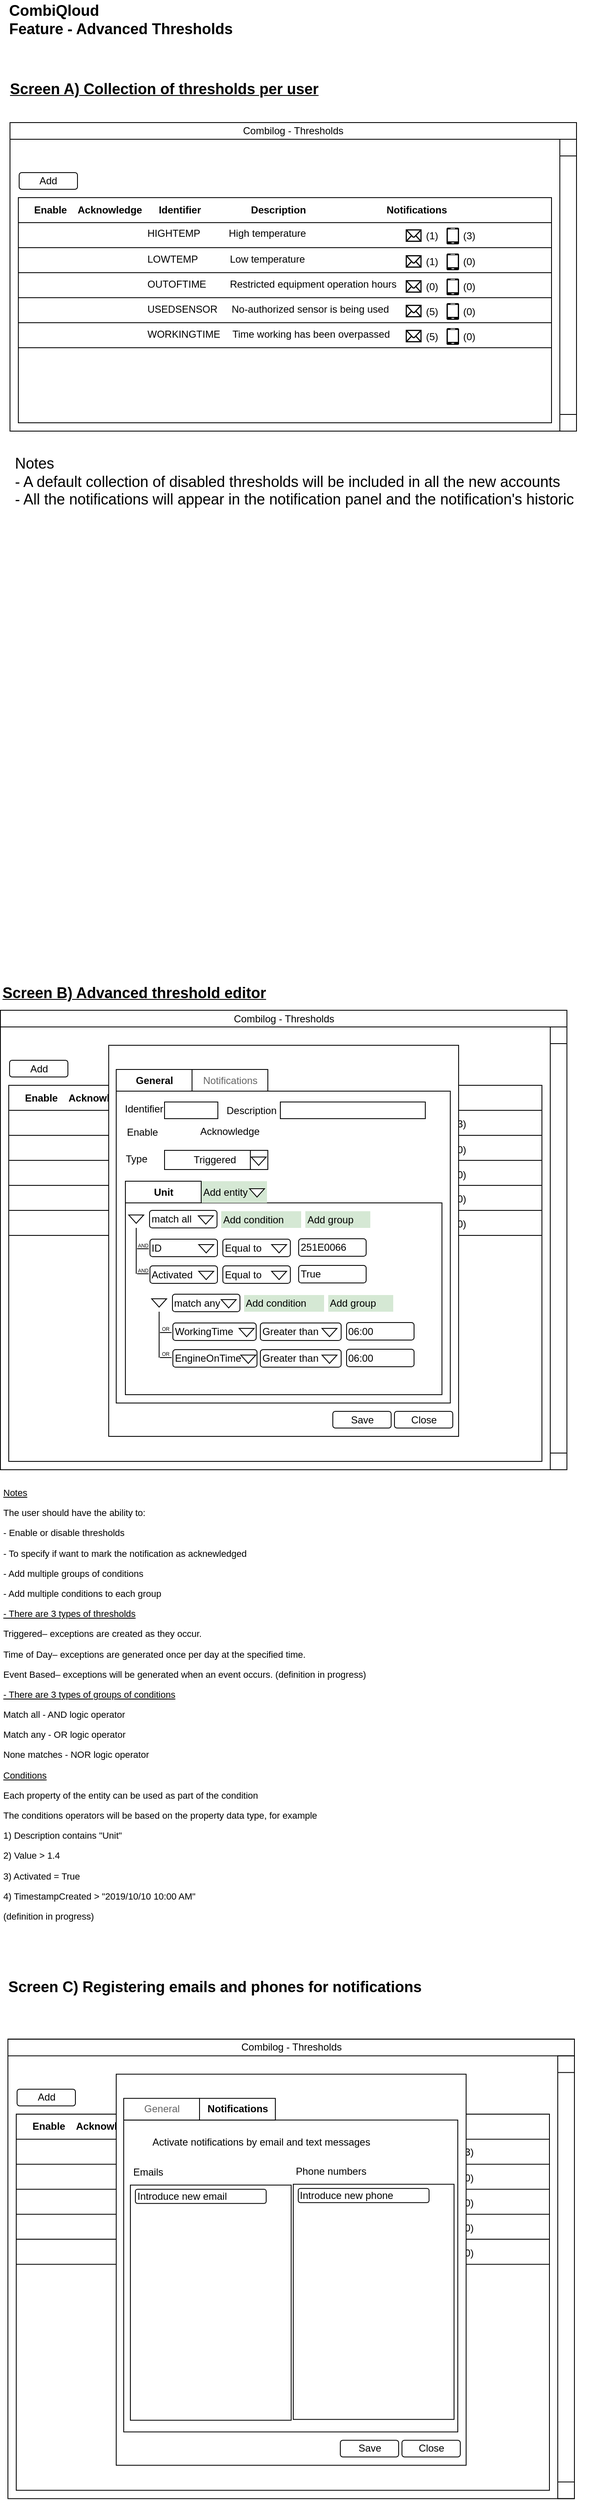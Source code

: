 <mxfile version="10.4.5" type="github"><diagram id="WcxE0efIvyX5f2JGyrfI" name="Page-1"><mxGraphModel dx="840" dy="462" grid="1" gridSize="10" guides="1" tooltips="1" connect="1" arrows="1" fold="1" page="1" pageScale="1" pageWidth="827" pageHeight="1169" math="0" shadow="0"><root><mxCell id="0"/><mxCell id="1" parent="0"/><mxCell id="X14nNJem-P7trf4tYzT7-1" value="" style="rounded=0;whiteSpace=wrap;html=1;" parent="1" vertex="1"><mxGeometry x="83" y="174" width="680" height="370" as="geometry"/></mxCell><mxCell id="X14nNJem-P7trf4tYzT7-2" value="" style="rounded=0;whiteSpace=wrap;html=1;" parent="1" vertex="1"><mxGeometry x="93" y="264" width="640" height="270" as="geometry"/></mxCell><mxCell id="X14nNJem-P7trf4tYzT7-3" value="" style="rounded=0;whiteSpace=wrap;html=1;" parent="1" vertex="1"><mxGeometry x="93" y="264" width="640" height="30" as="geometry"/></mxCell><mxCell id="X14nNJem-P7trf4tYzT7-4" value="" style="rounded=0;whiteSpace=wrap;html=1;" parent="1" vertex="1"><mxGeometry x="93" y="324" width="640" height="30" as="geometry"/></mxCell><mxCell id="X14nNJem-P7trf4tYzT7-5" value="" style="rounded=0;whiteSpace=wrap;html=1;" parent="1" vertex="1"><mxGeometry x="93" y="384" width="640" height="30" as="geometry"/></mxCell><mxCell id="X14nNJem-P7trf4tYzT7-6" value="" style="shape=image;html=1;verticalAlign=top;verticalLabelPosition=bottom;labelBackgroundColor=#ffffff;imageAspect=0;aspect=fixed;image=https://cdn0.iconfinder.com/data/icons/feather/96/square-check-128.png" parent="1" vertex="1"><mxGeometry x="120" y="300" width="18" height="18" as="geometry"/></mxCell><mxCell id="X14nNJem-P7trf4tYzT7-7" value="&lt;div style=&quot;text-align: left&quot;&gt;&lt;span&gt;Enable&amp;nbsp; &amp;nbsp; Acknowledge&amp;nbsp; &amp;nbsp; &amp;nbsp; Identifier&amp;nbsp; &amp;nbsp; &amp;nbsp; &amp;nbsp; &amp;nbsp; &amp;nbsp; &amp;nbsp; &amp;nbsp; &amp;nbsp; Description&amp;nbsp; &amp;nbsp; &amp;nbsp; &amp;nbsp; &amp;nbsp; &amp;nbsp; &amp;nbsp; &amp;nbsp; &amp;nbsp; &amp;nbsp; &amp;nbsp; &amp;nbsp; &amp;nbsp; &amp;nbsp; &amp;nbsp;Notifications&lt;/span&gt;&lt;/div&gt;" style="text;html=1;strokeColor=none;fillColor=none;align=left;verticalAlign=middle;whiteSpace=wrap;rounded=0;fontStyle=1" parent="1" vertex="1"><mxGeometry x="110" y="269" width="603" height="20" as="geometry"/></mxCell><mxCell id="X14nNJem-P7trf4tYzT7-8" value="" style="shape=image;html=1;verticalAlign=top;verticalLabelPosition=bottom;labelBackgroundColor=#ffffff;imageAspect=0;aspect=fixed;image=https://cdn0.iconfinder.com/data/icons/feather/96/square-check-128.png" parent="1" vertex="1"><mxGeometry x="183" y="299.5" width="18" height="18" as="geometry"/></mxCell><mxCell id="X14nNJem-P7trf4tYzT7-10" value="HIGHTEMP" style="text;html=1;strokeColor=none;fillColor=none;align=left;verticalAlign=middle;whiteSpace=wrap;rounded=0;" parent="1" vertex="1"><mxGeometry x="246" y="297" width="67" height="20" as="geometry"/></mxCell><mxCell id="X14nNJem-P7trf4tYzT7-11" value="High temperature" style="text;html=1;strokeColor=none;fillColor=none;align=center;verticalAlign=middle;whiteSpace=wrap;rounded=0;" parent="1" vertex="1"><mxGeometry x="342" y="297" width="100" height="20" as="geometry"/></mxCell><mxCell id="X14nNJem-P7trf4tYzT7-12" value="" style="shape=mxgraph.signs.tech.mail;html=1;fillColor=#000000;strokeColor=none;verticalLabelPosition=bottom;verticalAlign=top;align=center;" parent="1" vertex="1"><mxGeometry x="558" y="302" width="19" height="15" as="geometry"/></mxCell><mxCell id="X14nNJem-P7trf4tYzT7-13" value="" style="shadow=0;dashed=0;html=1;strokeColor=none;labelPosition=center;verticalLabelPosition=bottom;verticalAlign=top;align=center;shape=mxgraph.azure.mobile;fillColor=#000000;" parent="1" vertex="1"><mxGeometry x="607" y="300" width="15" height="20" as="geometry"/></mxCell><mxCell id="X14nNJem-P7trf4tYzT7-14" value="" style="shape=image;html=1;verticalAlign=top;verticalLabelPosition=bottom;labelBackgroundColor=#ffffff;imageAspect=0;aspect=fixed;image=https://cdn2.iconfinder.com/data/icons/font-awesome/1792/pencil-square-128.png;fillColor=#000000;align=left;" parent="1" vertex="1"><mxGeometry x="688" y="302" width="18" height="18" as="geometry"/></mxCell><mxCell id="X14nNJem-P7trf4tYzT7-15" value="" style="shape=image;html=1;verticalAlign=top;verticalLabelPosition=bottom;labelBackgroundColor=#ffffff;imageAspect=0;aspect=fixed;image=https://cdn3.iconfinder.com/data/icons/basic-interface/100/delete-128.png;fillColor=#000000;align=left;" parent="1" vertex="1"><mxGeometry x="710" y="302" width="18" height="18" as="geometry"/></mxCell><mxCell id="X14nNJem-P7trf4tYzT7-16" value="(1)&amp;nbsp; &amp;nbsp; &amp;nbsp; &amp;nbsp; &amp;nbsp;(3)" style="text;html=1;strokeColor=none;fillColor=none;align=center;verticalAlign=middle;whiteSpace=wrap;rounded=0;" parent="1" vertex="1"><mxGeometry x="567" y="300" width="90" height="20" as="geometry"/></mxCell><mxCell id="X14nNJem-P7trf4tYzT7-26" value="" style="shape=image;html=1;verticalAlign=top;verticalLabelPosition=bottom;labelBackgroundColor=#ffffff;imageAspect=0;aspect=fixed;image=https://cdn0.iconfinder.com/data/icons/feather/96/square-check-128.png" parent="1" vertex="1"><mxGeometry x="120" y="331" width="18" height="18" as="geometry"/></mxCell><mxCell id="X14nNJem-P7trf4tYzT7-28" value="LOWTEMP" style="text;html=1;strokeColor=none;fillColor=none;align=left;verticalAlign=middle;whiteSpace=wrap;rounded=0;" parent="1" vertex="1"><mxGeometry x="246" y="328" width="67" height="20" as="geometry"/></mxCell><mxCell id="X14nNJem-P7trf4tYzT7-29" value="Low temperature" style="text;html=1;strokeColor=none;fillColor=none;align=center;verticalAlign=middle;whiteSpace=wrap;rounded=0;" parent="1" vertex="1"><mxGeometry x="342" y="328" width="100" height="20" as="geometry"/></mxCell><mxCell id="X14nNJem-P7trf4tYzT7-30" value="" style="shape=mxgraph.signs.tech.mail;html=1;fillColor=#000000;strokeColor=none;verticalLabelPosition=bottom;verticalAlign=top;align=center;" parent="1" vertex="1"><mxGeometry x="558" y="333" width="19" height="15" as="geometry"/></mxCell><mxCell id="X14nNJem-P7trf4tYzT7-31" value="" style="shadow=0;dashed=0;html=1;strokeColor=none;labelPosition=center;verticalLabelPosition=bottom;verticalAlign=top;align=center;shape=mxgraph.azure.mobile;fillColor=#000000;" parent="1" vertex="1"><mxGeometry x="607" y="331" width="15" height="20" as="geometry"/></mxCell><mxCell id="X14nNJem-P7trf4tYzT7-32" value="" style="shape=image;html=1;verticalAlign=top;verticalLabelPosition=bottom;labelBackgroundColor=#ffffff;imageAspect=0;aspect=fixed;image=https://cdn2.iconfinder.com/data/icons/font-awesome/1792/pencil-square-128.png;fillColor=#000000;align=left;" parent="1" vertex="1"><mxGeometry x="688" y="333" width="18" height="18" as="geometry"/></mxCell><mxCell id="X14nNJem-P7trf4tYzT7-33" value="" style="shape=image;html=1;verticalAlign=top;verticalLabelPosition=bottom;labelBackgroundColor=#ffffff;imageAspect=0;aspect=fixed;image=https://cdn3.iconfinder.com/data/icons/basic-interface/100/delete-128.png;fillColor=#000000;align=left;" parent="1" vertex="1"><mxGeometry x="710" y="333" width="18" height="18" as="geometry"/></mxCell><mxCell id="X14nNJem-P7trf4tYzT7-34" value="(1)&amp;nbsp; &amp;nbsp; &amp;nbsp; &amp;nbsp; &amp;nbsp;(0)" style="text;html=1;strokeColor=none;fillColor=none;align=center;verticalAlign=middle;whiteSpace=wrap;rounded=0;" parent="1" vertex="1"><mxGeometry x="567" y="331" width="90" height="20" as="geometry"/></mxCell><mxCell id="X14nNJem-P7trf4tYzT7-35" value="" style="shape=image;html=1;verticalAlign=top;verticalLabelPosition=bottom;labelBackgroundColor=#ffffff;imageAspect=0;aspect=fixed;image=https://cdn1.iconfinder.com/data/icons/material-core/18/check-box-outline-blank-128.png;fillColor=#000000;align=left;" parent="1" vertex="1"><mxGeometry x="183" y="331" width="18" height="18" as="geometry"/></mxCell><mxCell id="X14nNJem-P7trf4tYzT7-44" value="OUTOFTIME" style="text;html=1;strokeColor=none;fillColor=none;align=left;verticalAlign=middle;whiteSpace=wrap;rounded=0;" parent="1" vertex="1"><mxGeometry x="246" y="358" width="67" height="20" as="geometry"/></mxCell><mxCell id="X14nNJem-P7trf4tYzT7-45" value="Restricted equipment operation hours" style="text;html=1;strokeColor=none;fillColor=none;align=center;verticalAlign=middle;whiteSpace=wrap;rounded=0;" parent="1" vertex="1"><mxGeometry x="342" y="358" width="210" height="20" as="geometry"/></mxCell><mxCell id="X14nNJem-P7trf4tYzT7-46" value="" style="shape=mxgraph.signs.tech.mail;html=1;fillColor=#000000;strokeColor=none;verticalLabelPosition=bottom;verticalAlign=top;align=center;" parent="1" vertex="1"><mxGeometry x="558" y="363" width="19" height="15" as="geometry"/></mxCell><mxCell id="X14nNJem-P7trf4tYzT7-47" value="" style="shadow=0;dashed=0;html=1;strokeColor=none;labelPosition=center;verticalLabelPosition=bottom;verticalAlign=top;align=center;shape=mxgraph.azure.mobile;fillColor=#000000;" parent="1" vertex="1"><mxGeometry x="607" y="361" width="15" height="20" as="geometry"/></mxCell><mxCell id="X14nNJem-P7trf4tYzT7-48" value="" style="shape=image;html=1;verticalAlign=top;verticalLabelPosition=bottom;labelBackgroundColor=#ffffff;imageAspect=0;aspect=fixed;image=https://cdn2.iconfinder.com/data/icons/font-awesome/1792/pencil-square-128.png;fillColor=#000000;align=left;" parent="1" vertex="1"><mxGeometry x="688" y="363" width="18" height="18" as="geometry"/></mxCell><mxCell id="X14nNJem-P7trf4tYzT7-49" value="" style="shape=image;html=1;verticalAlign=top;verticalLabelPosition=bottom;labelBackgroundColor=#ffffff;imageAspect=0;aspect=fixed;image=https://cdn3.iconfinder.com/data/icons/basic-interface/100/delete-128.png;fillColor=#000000;align=left;" parent="1" vertex="1"><mxGeometry x="710" y="363" width="18" height="18" as="geometry"/></mxCell><mxCell id="X14nNJem-P7trf4tYzT7-50" value="(0)&amp;nbsp; &amp;nbsp; &amp;nbsp; &amp;nbsp; &amp;nbsp;(0)" style="text;html=1;strokeColor=none;fillColor=none;align=center;verticalAlign=middle;whiteSpace=wrap;rounded=0;" parent="1" vertex="1"><mxGeometry x="567" y="361" width="90" height="20" as="geometry"/></mxCell><mxCell id="X14nNJem-P7trf4tYzT7-51" value="" style="shape=image;html=1;verticalAlign=top;verticalLabelPosition=bottom;labelBackgroundColor=#ffffff;imageAspect=0;aspect=fixed;image=https://cdn1.iconfinder.com/data/icons/material-core/18/check-box-outline-blank-128.png;fillColor=#000000;align=left;" parent="1" vertex="1"><mxGeometry x="183" y="361" width="18" height="18" as="geometry"/></mxCell><mxCell id="X14nNJem-P7trf4tYzT7-52" value="" style="shape=image;html=1;verticalAlign=top;verticalLabelPosition=bottom;labelBackgroundColor=#ffffff;imageAspect=0;aspect=fixed;image=https://cdn1.iconfinder.com/data/icons/material-core/18/check-box-outline-blank-128.png;fillColor=#000000;align=left;" parent="1" vertex="1"><mxGeometry x="120" y="362" width="18" height="18" as="geometry"/></mxCell><mxCell id="X14nNJem-P7trf4tYzT7-53" value="" style="shape=image;html=1;verticalAlign=top;verticalLabelPosition=bottom;labelBackgroundColor=#ffffff;imageAspect=0;aspect=fixed;image=https://cdn0.iconfinder.com/data/icons/feather/96/square-check-128.png" parent="1" vertex="1"><mxGeometry x="120" y="390.5" width="18" height="18" as="geometry"/></mxCell><mxCell id="X14nNJem-P7trf4tYzT7-54" value="USEDSENSOR" style="text;html=1;strokeColor=none;fillColor=none;align=left;verticalAlign=middle;whiteSpace=wrap;rounded=0;" parent="1" vertex="1"><mxGeometry x="246" y="387.5" width="67" height="20" as="geometry"/></mxCell><mxCell id="X14nNJem-P7trf4tYzT7-55" value="No-authorized sensor is being used" style="text;html=1;strokeColor=none;fillColor=none;align=center;verticalAlign=middle;whiteSpace=wrap;rounded=0;" parent="1" vertex="1"><mxGeometry x="347.5" y="388" width="191" height="20" as="geometry"/></mxCell><mxCell id="X14nNJem-P7trf4tYzT7-56" value="" style="shape=mxgraph.signs.tech.mail;html=1;fillColor=#000000;strokeColor=none;verticalLabelPosition=bottom;verticalAlign=top;align=center;" parent="1" vertex="1"><mxGeometry x="558" y="392.5" width="19" height="15" as="geometry"/></mxCell><mxCell id="X14nNJem-P7trf4tYzT7-57" value="" style="shadow=0;dashed=0;html=1;strokeColor=none;labelPosition=center;verticalLabelPosition=bottom;verticalAlign=top;align=center;shape=mxgraph.azure.mobile;fillColor=#000000;" parent="1" vertex="1"><mxGeometry x="607" y="390.5" width="15" height="20" as="geometry"/></mxCell><mxCell id="X14nNJem-P7trf4tYzT7-58" value="" style="shape=image;html=1;verticalAlign=top;verticalLabelPosition=bottom;labelBackgroundColor=#ffffff;imageAspect=0;aspect=fixed;image=https://cdn2.iconfinder.com/data/icons/font-awesome/1792/pencil-square-128.png;fillColor=#000000;align=left;" parent="1" vertex="1"><mxGeometry x="688" y="392.5" width="18" height="18" as="geometry"/></mxCell><mxCell id="X14nNJem-P7trf4tYzT7-59" value="" style="shape=image;html=1;verticalAlign=top;verticalLabelPosition=bottom;labelBackgroundColor=#ffffff;imageAspect=0;aspect=fixed;image=https://cdn3.iconfinder.com/data/icons/basic-interface/100/delete-128.png;fillColor=#000000;align=left;" parent="1" vertex="1"><mxGeometry x="710" y="392.5" width="18" height="18" as="geometry"/></mxCell><mxCell id="X14nNJem-P7trf4tYzT7-60" value="(5)&amp;nbsp; &amp;nbsp; &amp;nbsp; &amp;nbsp; &amp;nbsp;(0)" style="text;html=1;strokeColor=none;fillColor=none;align=center;verticalAlign=middle;whiteSpace=wrap;rounded=0;" parent="1" vertex="1"><mxGeometry x="567" y="390.5" width="90" height="20" as="geometry"/></mxCell><mxCell id="X14nNJem-P7trf4tYzT7-61" value="" style="shape=image;html=1;verticalAlign=top;verticalLabelPosition=bottom;labelBackgroundColor=#ffffff;imageAspect=0;aspect=fixed;image=https://cdn1.iconfinder.com/data/icons/material-core/18/check-box-outline-blank-128.png;fillColor=#000000;align=left;" parent="1" vertex="1"><mxGeometry x="183" y="390.5" width="18" height="18" as="geometry"/></mxCell><mxCell id="X14nNJem-P7trf4tYzT7-62" value="" style="rounded=0;whiteSpace=wrap;html=1;" parent="1" vertex="1"><mxGeometry x="93" y="414" width="640" height="30" as="geometry"/></mxCell><mxCell id="X14nNJem-P7trf4tYzT7-63" value="" style="shape=image;html=1;verticalAlign=top;verticalLabelPosition=bottom;labelBackgroundColor=#ffffff;imageAspect=0;aspect=fixed;image=https://cdn0.iconfinder.com/data/icons/feather/96/square-check-128.png" parent="1" vertex="1"><mxGeometry x="120" y="420.5" width="18" height="18" as="geometry"/></mxCell><mxCell id="X14nNJem-P7trf4tYzT7-64" value="WORKINGTIME" style="text;html=1;strokeColor=none;fillColor=none;align=left;verticalAlign=middle;whiteSpace=wrap;rounded=0;" parent="1" vertex="1"><mxGeometry x="246" y="417.5" width="67" height="20" as="geometry"/></mxCell><mxCell id="X14nNJem-P7trf4tYzT7-65" value="Time working has been overpassed" style="text;html=1;strokeColor=none;fillColor=none;align=center;verticalAlign=middle;whiteSpace=wrap;rounded=0;" parent="1" vertex="1"><mxGeometry x="346" y="418" width="197" height="20" as="geometry"/></mxCell><mxCell id="X14nNJem-P7trf4tYzT7-66" value="" style="shape=mxgraph.signs.tech.mail;html=1;fillColor=#000000;strokeColor=none;verticalLabelPosition=bottom;verticalAlign=top;align=center;" parent="1" vertex="1"><mxGeometry x="558" y="422.5" width="19" height="15" as="geometry"/></mxCell><mxCell id="X14nNJem-P7trf4tYzT7-67" value="" style="shadow=0;dashed=0;html=1;strokeColor=none;labelPosition=center;verticalLabelPosition=bottom;verticalAlign=top;align=center;shape=mxgraph.azure.mobile;fillColor=#000000;" parent="1" vertex="1"><mxGeometry x="607" y="420.5" width="15" height="20" as="geometry"/></mxCell><mxCell id="X14nNJem-P7trf4tYzT7-68" value="" style="shape=image;html=1;verticalAlign=top;verticalLabelPosition=bottom;labelBackgroundColor=#ffffff;imageAspect=0;aspect=fixed;image=https://cdn2.iconfinder.com/data/icons/font-awesome/1792/pencil-square-128.png;fillColor=#000000;align=left;" parent="1" vertex="1"><mxGeometry x="688" y="422.5" width="18" height="18" as="geometry"/></mxCell><mxCell id="X14nNJem-P7trf4tYzT7-69" value="" style="shape=image;html=1;verticalAlign=top;verticalLabelPosition=bottom;labelBackgroundColor=#ffffff;imageAspect=0;aspect=fixed;image=https://cdn3.iconfinder.com/data/icons/basic-interface/100/delete-128.png;fillColor=#000000;align=left;" parent="1" vertex="1"><mxGeometry x="710" y="422.5" width="18" height="18" as="geometry"/></mxCell><mxCell id="X14nNJem-P7trf4tYzT7-70" value="(5)&amp;nbsp; &amp;nbsp; &amp;nbsp; &amp;nbsp; &amp;nbsp;(0)" style="text;html=1;strokeColor=none;fillColor=none;align=center;verticalAlign=middle;whiteSpace=wrap;rounded=0;" parent="1" vertex="1"><mxGeometry x="567" y="420.5" width="90" height="20" as="geometry"/></mxCell><mxCell id="X14nNJem-P7trf4tYzT7-72" value="" style="shape=image;html=1;verticalAlign=top;verticalLabelPosition=bottom;labelBackgroundColor=#ffffff;imageAspect=0;aspect=fixed;image=https://cdn0.iconfinder.com/data/icons/feather/96/square-check-128.png" parent="1" vertex="1"><mxGeometry x="183" y="420.5" width="18" height="18" as="geometry"/></mxCell><mxCell id="BY0obpm-q-1IfhIQLFwl-1" value="Add" style="rounded=1;whiteSpace=wrap;html=1;fillColor=none;align=center;" vertex="1" parent="1"><mxGeometry x="94" y="234" width="70" height="20" as="geometry"/></mxCell><mxCell id="BY0obpm-q-1IfhIQLFwl-2" value="Combilog - Thresholds" style="rounded=0;whiteSpace=wrap;html=1;fillColor=none;align=center;" vertex="1" parent="1"><mxGeometry x="83" y="174" width="680" height="20" as="geometry"/></mxCell><mxCell id="BY0obpm-q-1IfhIQLFwl-3" value="" style="rounded=0;whiteSpace=wrap;html=1;fillColor=none;align=center;" vertex="1" parent="1"><mxGeometry x="743" y="194" width="20" height="350" as="geometry"/></mxCell><mxCell id="BY0obpm-q-1IfhIQLFwl-4" value="" style="rounded=0;whiteSpace=wrap;html=1;fillColor=none;align=center;" vertex="1" parent="1"><mxGeometry x="743" y="214" width="20" height="310" as="geometry"/></mxCell><mxCell id="BY0obpm-q-1IfhIQLFwl-5" value="" style="rounded=0;whiteSpace=wrap;html=1;" vertex="1" parent="1"><mxGeometry x="71.5" y="1238.5" width="680" height="551" as="geometry"/></mxCell><mxCell id="BY0obpm-q-1IfhIQLFwl-6" value="" style="rounded=0;whiteSpace=wrap;html=1;" vertex="1" parent="1"><mxGeometry x="81.5" y="1328.5" width="640" height="451" as="geometry"/></mxCell><mxCell id="BY0obpm-q-1IfhIQLFwl-7" value="" style="rounded=0;whiteSpace=wrap;html=1;" vertex="1" parent="1"><mxGeometry x="81.5" y="1328.5" width="640" height="30" as="geometry"/></mxCell><mxCell id="BY0obpm-q-1IfhIQLFwl-8" value="" style="rounded=0;whiteSpace=wrap;html=1;" vertex="1" parent="1"><mxGeometry x="81.5" y="1388.5" width="640" height="30" as="geometry"/></mxCell><mxCell id="BY0obpm-q-1IfhIQLFwl-9" value="" style="rounded=0;whiteSpace=wrap;html=1;" vertex="1" parent="1"><mxGeometry x="81.5" y="1448.5" width="640" height="30" as="geometry"/></mxCell><mxCell id="BY0obpm-q-1IfhIQLFwl-10" value="" style="shape=image;html=1;verticalAlign=top;verticalLabelPosition=bottom;labelBackgroundColor=#ffffff;imageAspect=0;aspect=fixed;image=https://cdn0.iconfinder.com/data/icons/feather/96/square-check-128.png" vertex="1" parent="1"><mxGeometry x="108.5" y="1364.5" width="18" height="18" as="geometry"/></mxCell><mxCell id="BY0obpm-q-1IfhIQLFwl-11" value="&lt;div style=&quot;text-align: left&quot;&gt;&lt;span&gt;Enable&amp;nbsp; &amp;nbsp; Acknowledge&amp;nbsp; &amp;nbsp; &amp;nbsp; Identifier&amp;nbsp; &amp;nbsp; &amp;nbsp; &amp;nbsp; &amp;nbsp; &amp;nbsp; &amp;nbsp; &amp;nbsp; &amp;nbsp; Description&amp;nbsp; &amp;nbsp; &amp;nbsp; &amp;nbsp; &amp;nbsp; &amp;nbsp; &amp;nbsp; &amp;nbsp; &amp;nbsp; &amp;nbsp; &amp;nbsp; &amp;nbsp; &amp;nbsp; &amp;nbsp; &amp;nbsp;Notifications&lt;/span&gt;&lt;/div&gt;" style="text;html=1;strokeColor=none;fillColor=none;align=left;verticalAlign=middle;whiteSpace=wrap;rounded=0;fontStyle=1" vertex="1" parent="1"><mxGeometry x="98.5" y="1333.5" width="603" height="20" as="geometry"/></mxCell><mxCell id="BY0obpm-q-1IfhIQLFwl-12" value="" style="shape=image;html=1;verticalAlign=top;verticalLabelPosition=bottom;labelBackgroundColor=#ffffff;imageAspect=0;aspect=fixed;image=https://cdn0.iconfinder.com/data/icons/feather/96/square-check-128.png" vertex="1" parent="1"><mxGeometry x="171.5" y="1364" width="18" height="18" as="geometry"/></mxCell><mxCell id="BY0obpm-q-1IfhIQLFwl-13" value="HIGHTEMP" style="text;html=1;strokeColor=none;fillColor=none;align=left;verticalAlign=middle;whiteSpace=wrap;rounded=0;" vertex="1" parent="1"><mxGeometry x="234.5" y="1361.5" width="67" height="20" as="geometry"/></mxCell><mxCell id="BY0obpm-q-1IfhIQLFwl-14" value="High temperature" style="text;html=1;strokeColor=none;fillColor=none;align=center;verticalAlign=middle;whiteSpace=wrap;rounded=0;" vertex="1" parent="1"><mxGeometry x="330.5" y="1361.5" width="100" height="20" as="geometry"/></mxCell><mxCell id="BY0obpm-q-1IfhIQLFwl-15" value="" style="shape=mxgraph.signs.tech.mail;html=1;fillColor=#000000;strokeColor=none;verticalLabelPosition=bottom;verticalAlign=top;align=center;" vertex="1" parent="1"><mxGeometry x="546.5" y="1366.5" width="19" height="15" as="geometry"/></mxCell><mxCell id="BY0obpm-q-1IfhIQLFwl-16" value="" style="shadow=0;dashed=0;html=1;strokeColor=none;labelPosition=center;verticalLabelPosition=bottom;verticalAlign=top;align=center;shape=mxgraph.azure.mobile;fillColor=#000000;" vertex="1" parent="1"><mxGeometry x="595.5" y="1364.5" width="15" height="20" as="geometry"/></mxCell><mxCell id="BY0obpm-q-1IfhIQLFwl-17" value="" style="shape=image;html=1;verticalAlign=top;verticalLabelPosition=bottom;labelBackgroundColor=#ffffff;imageAspect=0;aspect=fixed;image=https://cdn2.iconfinder.com/data/icons/font-awesome/1792/pencil-square-128.png;fillColor=#000000;align=left;" vertex="1" parent="1"><mxGeometry x="676.5" y="1366.5" width="18" height="18" as="geometry"/></mxCell><mxCell id="BY0obpm-q-1IfhIQLFwl-18" value="" style="shape=image;html=1;verticalAlign=top;verticalLabelPosition=bottom;labelBackgroundColor=#ffffff;imageAspect=0;aspect=fixed;image=https://cdn3.iconfinder.com/data/icons/basic-interface/100/delete-128.png;fillColor=#000000;align=left;" vertex="1" parent="1"><mxGeometry x="698.5" y="1366.5" width="18" height="18" as="geometry"/></mxCell><mxCell id="BY0obpm-q-1IfhIQLFwl-19" value="(1)&amp;nbsp; &amp;nbsp; &amp;nbsp; &amp;nbsp; &amp;nbsp;(3)" style="text;html=1;strokeColor=none;fillColor=none;align=center;verticalAlign=middle;whiteSpace=wrap;rounded=0;" vertex="1" parent="1"><mxGeometry x="555.5" y="1364.5" width="90" height="20" as="geometry"/></mxCell><mxCell id="BY0obpm-q-1IfhIQLFwl-20" value="" style="shape=image;html=1;verticalAlign=top;verticalLabelPosition=bottom;labelBackgroundColor=#ffffff;imageAspect=0;aspect=fixed;image=https://cdn0.iconfinder.com/data/icons/feather/96/square-check-128.png" vertex="1" parent="1"><mxGeometry x="108.5" y="1395.5" width="18" height="18" as="geometry"/></mxCell><mxCell id="BY0obpm-q-1IfhIQLFwl-21" value="LOWTEMP" style="text;html=1;strokeColor=none;fillColor=none;align=left;verticalAlign=middle;whiteSpace=wrap;rounded=0;" vertex="1" parent="1"><mxGeometry x="234.5" y="1392.5" width="67" height="20" as="geometry"/></mxCell><mxCell id="BY0obpm-q-1IfhIQLFwl-22" value="Low temperature" style="text;html=1;strokeColor=none;fillColor=none;align=center;verticalAlign=middle;whiteSpace=wrap;rounded=0;" vertex="1" parent="1"><mxGeometry x="330.5" y="1392.5" width="100" height="20" as="geometry"/></mxCell><mxCell id="BY0obpm-q-1IfhIQLFwl-23" value="" style="shape=mxgraph.signs.tech.mail;html=1;fillColor=#000000;strokeColor=none;verticalLabelPosition=bottom;verticalAlign=top;align=center;" vertex="1" parent="1"><mxGeometry x="546.5" y="1397.5" width="19" height="15" as="geometry"/></mxCell><mxCell id="BY0obpm-q-1IfhIQLFwl-24" value="" style="shadow=0;dashed=0;html=1;strokeColor=none;labelPosition=center;verticalLabelPosition=bottom;verticalAlign=top;align=center;shape=mxgraph.azure.mobile;fillColor=#000000;" vertex="1" parent="1"><mxGeometry x="595.5" y="1395.5" width="15" height="20" as="geometry"/></mxCell><mxCell id="BY0obpm-q-1IfhIQLFwl-25" value="" style="shape=image;html=1;verticalAlign=top;verticalLabelPosition=bottom;labelBackgroundColor=#ffffff;imageAspect=0;aspect=fixed;image=https://cdn2.iconfinder.com/data/icons/font-awesome/1792/pencil-square-128.png;fillColor=#000000;align=left;" vertex="1" parent="1"><mxGeometry x="676.5" y="1397.5" width="18" height="18" as="geometry"/></mxCell><mxCell id="BY0obpm-q-1IfhIQLFwl-26" value="" style="shape=image;html=1;verticalAlign=top;verticalLabelPosition=bottom;labelBackgroundColor=#ffffff;imageAspect=0;aspect=fixed;image=https://cdn3.iconfinder.com/data/icons/basic-interface/100/delete-128.png;fillColor=#000000;align=left;" vertex="1" parent="1"><mxGeometry x="698.5" y="1397.5" width="18" height="18" as="geometry"/></mxCell><mxCell id="BY0obpm-q-1IfhIQLFwl-27" value="(1)&amp;nbsp; &amp;nbsp; &amp;nbsp; &amp;nbsp; &amp;nbsp;(0)" style="text;html=1;strokeColor=none;fillColor=none;align=center;verticalAlign=middle;whiteSpace=wrap;rounded=0;" vertex="1" parent="1"><mxGeometry x="555.5" y="1395.5" width="90" height="20" as="geometry"/></mxCell><mxCell id="BY0obpm-q-1IfhIQLFwl-29" value="OUTOFTIME" style="text;html=1;strokeColor=none;fillColor=none;align=left;verticalAlign=middle;whiteSpace=wrap;rounded=0;" vertex="1" parent="1"><mxGeometry x="234.5" y="1422.5" width="67" height="20" as="geometry"/></mxCell><mxCell id="BY0obpm-q-1IfhIQLFwl-30" value="Restricted equipment operation hours" style="text;html=1;strokeColor=none;fillColor=none;align=center;verticalAlign=middle;whiteSpace=wrap;rounded=0;" vertex="1" parent="1"><mxGeometry x="330.5" y="1422.5" width="210" height="20" as="geometry"/></mxCell><mxCell id="BY0obpm-q-1IfhIQLFwl-31" value="" style="shape=mxgraph.signs.tech.mail;html=1;fillColor=#000000;strokeColor=none;verticalLabelPosition=bottom;verticalAlign=top;align=center;" vertex="1" parent="1"><mxGeometry x="546.5" y="1427.5" width="19" height="15" as="geometry"/></mxCell><mxCell id="BY0obpm-q-1IfhIQLFwl-32" value="" style="shadow=0;dashed=0;html=1;strokeColor=none;labelPosition=center;verticalLabelPosition=bottom;verticalAlign=top;align=center;shape=mxgraph.azure.mobile;fillColor=#000000;" vertex="1" parent="1"><mxGeometry x="595.5" y="1425.5" width="15" height="20" as="geometry"/></mxCell><mxCell id="BY0obpm-q-1IfhIQLFwl-33" value="" style="shape=image;html=1;verticalAlign=top;verticalLabelPosition=bottom;labelBackgroundColor=#ffffff;imageAspect=0;aspect=fixed;image=https://cdn2.iconfinder.com/data/icons/font-awesome/1792/pencil-square-128.png;fillColor=#000000;align=left;" vertex="1" parent="1"><mxGeometry x="676.5" y="1427.5" width="18" height="18" as="geometry"/></mxCell><mxCell id="BY0obpm-q-1IfhIQLFwl-34" value="" style="shape=image;html=1;verticalAlign=top;verticalLabelPosition=bottom;labelBackgroundColor=#ffffff;imageAspect=0;aspect=fixed;image=https://cdn3.iconfinder.com/data/icons/basic-interface/100/delete-128.png;fillColor=#000000;align=left;" vertex="1" parent="1"><mxGeometry x="698.5" y="1427.5" width="18" height="18" as="geometry"/></mxCell><mxCell id="BY0obpm-q-1IfhIQLFwl-35" value="(0)&amp;nbsp; &amp;nbsp; &amp;nbsp; &amp;nbsp; &amp;nbsp;(0)" style="text;html=1;strokeColor=none;fillColor=none;align=center;verticalAlign=middle;whiteSpace=wrap;rounded=0;" vertex="1" parent="1"><mxGeometry x="555.5" y="1425.5" width="90" height="20" as="geometry"/></mxCell><mxCell id="BY0obpm-q-1IfhIQLFwl-36" value="" style="shape=image;html=1;verticalAlign=top;verticalLabelPosition=bottom;labelBackgroundColor=#ffffff;imageAspect=0;aspect=fixed;image=https://cdn1.iconfinder.com/data/icons/material-core/18/check-box-outline-blank-128.png;fillColor=#000000;align=left;" vertex="1" parent="1"><mxGeometry x="171.5" y="1425.5" width="18" height="18" as="geometry"/></mxCell><mxCell id="BY0obpm-q-1IfhIQLFwl-37" value="" style="shape=image;html=1;verticalAlign=top;verticalLabelPosition=bottom;labelBackgroundColor=#ffffff;imageAspect=0;aspect=fixed;image=https://cdn1.iconfinder.com/data/icons/material-core/18/check-box-outline-blank-128.png;fillColor=#000000;align=left;" vertex="1" parent="1"><mxGeometry x="108.5" y="1426.5" width="18" height="18" as="geometry"/></mxCell><mxCell id="BY0obpm-q-1IfhIQLFwl-38" value="" style="shape=image;html=1;verticalAlign=top;verticalLabelPosition=bottom;labelBackgroundColor=#ffffff;imageAspect=0;aspect=fixed;image=https://cdn0.iconfinder.com/data/icons/feather/96/square-check-128.png" vertex="1" parent="1"><mxGeometry x="108.5" y="1455" width="18" height="18" as="geometry"/></mxCell><mxCell id="BY0obpm-q-1IfhIQLFwl-39" value="USEDSENSOR" style="text;html=1;strokeColor=none;fillColor=none;align=left;verticalAlign=middle;whiteSpace=wrap;rounded=0;" vertex="1" parent="1"><mxGeometry x="234.5" y="1452" width="67" height="20" as="geometry"/></mxCell><mxCell id="BY0obpm-q-1IfhIQLFwl-40" value="No-authorized sensor is being used" style="text;html=1;strokeColor=none;fillColor=none;align=center;verticalAlign=middle;whiteSpace=wrap;rounded=0;" vertex="1" parent="1"><mxGeometry x="336" y="1452.5" width="191" height="20" as="geometry"/></mxCell><mxCell id="BY0obpm-q-1IfhIQLFwl-41" value="" style="shape=mxgraph.signs.tech.mail;html=1;fillColor=#000000;strokeColor=none;verticalLabelPosition=bottom;verticalAlign=top;align=center;" vertex="1" parent="1"><mxGeometry x="546.5" y="1457" width="19" height="15" as="geometry"/></mxCell><mxCell id="BY0obpm-q-1IfhIQLFwl-42" value="" style="shadow=0;dashed=0;html=1;strokeColor=none;labelPosition=center;verticalLabelPosition=bottom;verticalAlign=top;align=center;shape=mxgraph.azure.mobile;fillColor=#000000;" vertex="1" parent="1"><mxGeometry x="595.5" y="1455" width="15" height="20" as="geometry"/></mxCell><mxCell id="BY0obpm-q-1IfhIQLFwl-43" value="" style="shape=image;html=1;verticalAlign=top;verticalLabelPosition=bottom;labelBackgroundColor=#ffffff;imageAspect=0;aspect=fixed;image=https://cdn2.iconfinder.com/data/icons/font-awesome/1792/pencil-square-128.png;fillColor=#000000;align=left;" vertex="1" parent="1"><mxGeometry x="676.5" y="1457" width="18" height="18" as="geometry"/></mxCell><mxCell id="BY0obpm-q-1IfhIQLFwl-44" value="" style="shape=image;html=1;verticalAlign=top;verticalLabelPosition=bottom;labelBackgroundColor=#ffffff;imageAspect=0;aspect=fixed;image=https://cdn3.iconfinder.com/data/icons/basic-interface/100/delete-128.png;fillColor=#000000;align=left;" vertex="1" parent="1"><mxGeometry x="698.5" y="1457" width="18" height="18" as="geometry"/></mxCell><mxCell id="BY0obpm-q-1IfhIQLFwl-45" value="(5)&amp;nbsp; &amp;nbsp; &amp;nbsp; &amp;nbsp; &amp;nbsp;(0)" style="text;html=1;strokeColor=none;fillColor=none;align=center;verticalAlign=middle;whiteSpace=wrap;rounded=0;" vertex="1" parent="1"><mxGeometry x="555.5" y="1455" width="90" height="20" as="geometry"/></mxCell><mxCell id="BY0obpm-q-1IfhIQLFwl-46" value="" style="shape=image;html=1;verticalAlign=top;verticalLabelPosition=bottom;labelBackgroundColor=#ffffff;imageAspect=0;aspect=fixed;image=https://cdn1.iconfinder.com/data/icons/material-core/18/check-box-outline-blank-128.png;fillColor=#000000;align=left;" vertex="1" parent="1"><mxGeometry x="171.5" y="1455" width="18" height="18" as="geometry"/></mxCell><mxCell id="BY0obpm-q-1IfhIQLFwl-47" value="" style="rounded=0;whiteSpace=wrap;html=1;" vertex="1" parent="1"><mxGeometry x="81.5" y="1478.5" width="640" height="30" as="geometry"/></mxCell><mxCell id="BY0obpm-q-1IfhIQLFwl-48" value="" style="shape=image;html=1;verticalAlign=top;verticalLabelPosition=bottom;labelBackgroundColor=#ffffff;imageAspect=0;aspect=fixed;image=https://cdn0.iconfinder.com/data/icons/feather/96/square-check-128.png" vertex="1" parent="1"><mxGeometry x="108.5" y="1485" width="18" height="18" as="geometry"/></mxCell><mxCell id="BY0obpm-q-1IfhIQLFwl-49" value="WORKINGTIME" style="text;html=1;strokeColor=none;fillColor=none;align=left;verticalAlign=middle;whiteSpace=wrap;rounded=0;" vertex="1" parent="1"><mxGeometry x="234.5" y="1482" width="67" height="20" as="geometry"/></mxCell><mxCell id="BY0obpm-q-1IfhIQLFwl-50" value="Time working has been overpassed" style="text;html=1;strokeColor=none;fillColor=none;align=center;verticalAlign=middle;whiteSpace=wrap;rounded=0;" vertex="1" parent="1"><mxGeometry x="334.5" y="1482.5" width="197" height="20" as="geometry"/></mxCell><mxCell id="BY0obpm-q-1IfhIQLFwl-51" value="" style="shape=mxgraph.signs.tech.mail;html=1;fillColor=#000000;strokeColor=none;verticalLabelPosition=bottom;verticalAlign=top;align=center;" vertex="1" parent="1"><mxGeometry x="546.5" y="1487" width="19" height="15" as="geometry"/></mxCell><mxCell id="BY0obpm-q-1IfhIQLFwl-52" value="" style="shadow=0;dashed=0;html=1;strokeColor=none;labelPosition=center;verticalLabelPosition=bottom;verticalAlign=top;align=center;shape=mxgraph.azure.mobile;fillColor=#000000;" vertex="1" parent="1"><mxGeometry x="595.5" y="1485" width="15" height="20" as="geometry"/></mxCell><mxCell id="BY0obpm-q-1IfhIQLFwl-53" value="" style="shape=image;html=1;verticalAlign=top;verticalLabelPosition=bottom;labelBackgroundColor=#ffffff;imageAspect=0;aspect=fixed;image=https://cdn2.iconfinder.com/data/icons/font-awesome/1792/pencil-square-128.png;fillColor=#000000;align=left;" vertex="1" parent="1"><mxGeometry x="676.5" y="1487" width="18" height="18" as="geometry"/></mxCell><mxCell id="BY0obpm-q-1IfhIQLFwl-54" value="" style="shape=image;html=1;verticalAlign=top;verticalLabelPosition=bottom;labelBackgroundColor=#ffffff;imageAspect=0;aspect=fixed;image=https://cdn3.iconfinder.com/data/icons/basic-interface/100/delete-128.png;fillColor=#000000;align=left;" vertex="1" parent="1"><mxGeometry x="698.5" y="1487" width="18" height="18" as="geometry"/></mxCell><mxCell id="BY0obpm-q-1IfhIQLFwl-55" value="(5)&amp;nbsp; &amp;nbsp; &amp;nbsp; &amp;nbsp; &amp;nbsp;(0)" style="text;html=1;strokeColor=none;fillColor=none;align=center;verticalAlign=middle;whiteSpace=wrap;rounded=0;" vertex="1" parent="1"><mxGeometry x="555.5" y="1485" width="90" height="20" as="geometry"/></mxCell><mxCell id="BY0obpm-q-1IfhIQLFwl-56" value="" style="shape=image;html=1;verticalAlign=top;verticalLabelPosition=bottom;labelBackgroundColor=#ffffff;imageAspect=0;aspect=fixed;image=https://cdn0.iconfinder.com/data/icons/feather/96/square-check-128.png" vertex="1" parent="1"><mxGeometry x="171.5" y="1485" width="18" height="18" as="geometry"/></mxCell><mxCell id="BY0obpm-q-1IfhIQLFwl-57" value="Add" style="rounded=1;whiteSpace=wrap;html=1;fillColor=none;align=center;" vertex="1" parent="1"><mxGeometry x="82.5" y="1298.5" width="70" height="20" as="geometry"/></mxCell><mxCell id="BY0obpm-q-1IfhIQLFwl-58" value="Combilog - Thresholds" style="rounded=0;whiteSpace=wrap;html=1;fillColor=none;align=center;" vertex="1" parent="1"><mxGeometry x="71.5" y="1238.5" width="680" height="20" as="geometry"/></mxCell><mxCell id="BY0obpm-q-1IfhIQLFwl-59" value="" style="rounded=0;whiteSpace=wrap;html=1;fillColor=none;align=center;" vertex="1" parent="1"><mxGeometry x="731.5" y="1258.5" width="20" height="531" as="geometry"/></mxCell><mxCell id="BY0obpm-q-1IfhIQLFwl-60" value="" style="rounded=0;whiteSpace=wrap;html=1;fillColor=none;align=center;" vertex="1" parent="1"><mxGeometry x="731.5" y="1278.5" width="20" height="491" as="geometry"/></mxCell><mxCell id="BY0obpm-q-1IfhIQLFwl-61" value="" style="rounded=0;whiteSpace=wrap;html=1;fillColor=#ffffff;align=center;" vertex="1" parent="1"><mxGeometry x="201.5" y="1280.5" width="420" height="469" as="geometry"/></mxCell><mxCell id="BY0obpm-q-1IfhIQLFwl-62" value="" style="rounded=0;whiteSpace=wrap;html=1;fillColor=#ffffff;align=center;" vertex="1" parent="1"><mxGeometry x="210.5" y="1335.5" width="401" height="374" as="geometry"/></mxCell><mxCell id="BY0obpm-q-1IfhIQLFwl-63" value="General" style="rounded=0;whiteSpace=wrap;html=1;fillColor=#ffffff;align=center;fontStyle=1" vertex="1" parent="1"><mxGeometry x="210.5" y="1309.5" width="91" height="26" as="geometry"/></mxCell><mxCell id="BY0obpm-q-1IfhIQLFwl-64" value="Notifications" style="rounded=0;whiteSpace=wrap;html=1;fillColor=#ffffff;align=center;textOpacity=60;" vertex="1" parent="1"><mxGeometry x="301.5" y="1309.5" width="91" height="26" as="geometry"/></mxCell><mxCell id="BY0obpm-q-1IfhIQLFwl-66" value="Save" style="rounded=1;whiteSpace=wrap;html=1;fillColor=#ffffff;align=center;" vertex="1" parent="1"><mxGeometry x="470.5" y="1719.5" width="70" height="20" as="geometry"/></mxCell><mxCell id="BY0obpm-q-1IfhIQLFwl-68" value="Close" style="rounded=1;whiteSpace=wrap;html=1;fillColor=#ffffff;align=center;" vertex="1" parent="1"><mxGeometry x="544.5" y="1719.5" width="70" height="20" as="geometry"/></mxCell><mxCell id="BY0obpm-q-1IfhIQLFwl-69" value="Identifier" style="text;html=1;strokeColor=none;fillColor=none;align=center;verticalAlign=middle;whiteSpace=wrap;rounded=0;" vertex="1" parent="1"><mxGeometry x="224" y="1347" width="40" height="20" as="geometry"/></mxCell><mxCell id="BY0obpm-q-1IfhIQLFwl-70" value="Enable" style="text;html=1;strokeColor=none;fillColor=none;align=center;verticalAlign=middle;whiteSpace=wrap;rounded=0;" vertex="1" parent="1"><mxGeometry x="221.5" y="1374.5" width="40" height="20" as="geometry"/></mxCell><mxCell id="BY0obpm-q-1IfhIQLFwl-71" value="Acknowledge" style="text;html=1;strokeColor=none;fillColor=none;align=center;verticalAlign=middle;whiteSpace=wrap;rounded=0;" vertex="1" parent="1"><mxGeometry x="327" y="1373.5" width="40" height="20" as="geometry"/></mxCell><mxCell id="BY0obpm-q-1IfhIQLFwl-72" value="Description" style="text;html=1;strokeColor=none;fillColor=none;align=center;verticalAlign=middle;whiteSpace=wrap;rounded=0;" vertex="1" parent="1"><mxGeometry x="352.5" y="1348.5" width="40" height="20" as="geometry"/></mxCell><mxCell id="BY0obpm-q-1IfhIQLFwl-73" value="" style="rounded=0;whiteSpace=wrap;html=1;fillColor=#ffffff;align=center;" vertex="1" parent="1"><mxGeometry x="407.5" y="1348.5" width="174" height="20" as="geometry"/></mxCell><mxCell id="BY0obpm-q-1IfhIQLFwl-74" value="" style="rounded=0;whiteSpace=wrap;html=1;fillColor=#ffffff;align=center;" vertex="1" parent="1"><mxGeometry x="268.5" y="1348.5" width="64" height="20" as="geometry"/></mxCell><mxCell id="BY0obpm-q-1IfhIQLFwl-75" value="" style="shape=image;html=1;verticalAlign=top;verticalLabelPosition=bottom;labelBackgroundColor=#ffffff;imageAspect=0;aspect=fixed;image=https://cdn0.iconfinder.com/data/icons/feather/96/square-check-128.png" vertex="1" parent="1"><mxGeometry x="268.5" y="1376.5" width="18" height="18" as="geometry"/></mxCell><mxCell id="BY0obpm-q-1IfhIQLFwl-76" value="" style="shape=image;html=1;verticalAlign=top;verticalLabelPosition=bottom;labelBackgroundColor=#ffffff;imageAspect=0;aspect=fixed;image=https://cdn1.iconfinder.com/data/icons/material-core/18/check-box-outline-blank-128.png;fillColor=#000000;align=left;" vertex="1" parent="1"><mxGeometry x="171.5" y="1395.5" width="18" height="18" as="geometry"/></mxCell><mxCell id="BY0obpm-q-1IfhIQLFwl-28" value="" style="shape=image;html=1;verticalAlign=top;verticalLabelPosition=bottom;labelBackgroundColor=#ffffff;imageAspect=0;aspect=fixed;image=https://cdn1.iconfinder.com/data/icons/material-core/18/check-box-outline-blank-128.png;fillColor=#000000;align=left;" vertex="1" parent="1"><mxGeometry x="388.5" y="1376.5" width="18" height="18" as="geometry"/></mxCell><mxCell id="BY0obpm-q-1IfhIQLFwl-77" value="" style="rounded=0;whiteSpace=wrap;html=1;fillColor=#ffffff;align=center;" vertex="1" parent="1"><mxGeometry x="221.5" y="1469.5" width="380" height="230" as="geometry"/></mxCell><mxCell id="BY0obpm-q-1IfhIQLFwl-78" value="Type" style="text;html=1;strokeColor=none;fillColor=none;align=center;verticalAlign=middle;whiteSpace=wrap;rounded=0;" vertex="1" parent="1"><mxGeometry x="214.5" y="1407" width="40" height="20" as="geometry"/></mxCell><mxCell id="BY0obpm-q-1IfhIQLFwl-79" value="Triggered" style="rounded=0;whiteSpace=wrap;html=1;fillColor=#ffffff;align=center;" vertex="1" parent="1"><mxGeometry x="268.5" y="1406.5" width="120" height="23" as="geometry"/></mxCell><mxCell id="BY0obpm-q-1IfhIQLFwl-80" value="" style="rounded=0;whiteSpace=wrap;html=1;fillColor=#ffffff;align=center;" vertex="1" parent="1"><mxGeometry x="371.5" y="1406.5" width="21" height="23" as="geometry"/></mxCell><mxCell id="BY0obpm-q-1IfhIQLFwl-81" value="" style="triangle;whiteSpace=wrap;html=1;fillColor=#ffffff;align=center;rotation=90;" vertex="1" parent="1"><mxGeometry x="376.5" y="1410.5" width="10" height="18" as="geometry"/></mxCell><mxCell id="BY0obpm-q-1IfhIQLFwl-84" value="Add entity" style="rounded=0;whiteSpace=wrap;html=1;fillColor=#d5e8d4;align=left;fontStyle=0;strokeColor=none;" vertex="1" parent="1"><mxGeometry x="312.5" y="1443.5" width="79" height="26" as="geometry"/></mxCell><mxCell id="BY0obpm-q-1IfhIQLFwl-85" value="" style="triangle;whiteSpace=wrap;html=1;fillColor=#ffffff;align=center;rotation=90;" vertex="1" parent="1"><mxGeometry x="374.5" y="1448.5" width="10" height="18" as="geometry"/></mxCell><mxCell id="BY0obpm-q-1IfhIQLFwl-86" value="" style="shape=image;html=1;verticalAlign=top;verticalLabelPosition=bottom;labelBackgroundColor=#ffffff;imageAspect=0;aspect=fixed;image=https://cdn0.iconfinder.com/data/icons/very-basic-android-l-lollipop-icon-pack/24/close-128.png;fillColor=#ffffff;align=left;" vertex="1" parent="1"><mxGeometry x="291.5" y="1448.5" width="18" height="18" as="geometry"/></mxCell><mxCell id="BY0obpm-q-1IfhIQLFwl-83" value="Unit" style="rounded=0;whiteSpace=wrap;html=1;fillColor=#ffffff;align=center;fontStyle=1" vertex="1" parent="1"><mxGeometry x="221.5" y="1443.5" width="91" height="26" as="geometry"/></mxCell><mxCell id="BY0obpm-q-1IfhIQLFwl-87" value="match all" style="rounded=1;whiteSpace=wrap;html=1;fillColor=#ffffff;align=left;" vertex="1" parent="1"><mxGeometry x="250.5" y="1478.5" width="81" height="21" as="geometry"/></mxCell><mxCell id="BY0obpm-q-1IfhIQLFwl-88" value="" style="triangle;whiteSpace=wrap;html=1;fillColor=#ffffff;align=center;rotation=90;" vertex="1" parent="1"><mxGeometry x="229.5" y="1480" width="10" height="18" as="geometry"/></mxCell><mxCell id="BY0obpm-q-1IfhIQLFwl-89" value="Add condition" style="rounded=0;whiteSpace=wrap;html=1;fillColor=#d5e8d4;align=left;fontStyle=0;strokeColor=none;" vertex="1" parent="1"><mxGeometry x="336.5" y="1479.5" width="96" height="20" as="geometry"/></mxCell><mxCell id="BY0obpm-q-1IfhIQLFwl-90" value="" style="shape=image;html=1;verticalAlign=top;verticalLabelPosition=bottom;labelBackgroundColor=#ffffff;imageAspect=0;aspect=fixed;image=https://cdn0.iconfinder.com/data/icons/feather/96/circle-add-128.png;fillColor=#ffffff;align=center;" vertex="1" parent="1"><mxGeometry x="414.5" y="1480.5" width="18" height="18" as="geometry"/></mxCell><mxCell id="BY0obpm-q-1IfhIQLFwl-91" value="Add group" style="rounded=0;whiteSpace=wrap;html=1;fillColor=#d5e8d4;align=left;fontStyle=0;strokeColor=none;" vertex="1" parent="1"><mxGeometry x="437.5" y="1479.5" width="78" height="20" as="geometry"/></mxCell><mxCell id="BY0obpm-q-1IfhIQLFwl-92" value="" style="shape=image;html=1;verticalAlign=top;verticalLabelPosition=bottom;labelBackgroundColor=#ffffff;imageAspect=0;aspect=fixed;image=https://cdn0.iconfinder.com/data/icons/feather/96/circle-add-128.png;fillColor=#ffffff;align=center;" vertex="1" parent="1"><mxGeometry x="498.5" y="1480.5" width="18" height="18" as="geometry"/></mxCell><mxCell id="BY0obpm-q-1IfhIQLFwl-96" value="" style="triangle;whiteSpace=wrap;html=1;fillColor=#ffffff;align=center;rotation=90;" vertex="1" parent="1"><mxGeometry x="313" y="1481" width="10" height="18" as="geometry"/></mxCell><mxCell id="BY0obpm-q-1IfhIQLFwl-98" value="ID" style="rounded=1;whiteSpace=wrap;html=1;fillColor=#ffffff;align=left;" vertex="1" parent="1"><mxGeometry x="251" y="1513" width="81" height="21" as="geometry"/></mxCell><mxCell id="BY0obpm-q-1IfhIQLFwl-99" value="" style="triangle;whiteSpace=wrap;html=1;fillColor=#ffffff;align=center;rotation=90;" vertex="1" parent="1"><mxGeometry x="313.5" y="1515.5" width="10" height="18" as="geometry"/></mxCell><mxCell id="BY0obpm-q-1IfhIQLFwl-100" value="Equal to" style="rounded=1;whiteSpace=wrap;html=1;fillColor=#ffffff;align=left;" vertex="1" parent="1"><mxGeometry x="338.5" y="1513" width="81" height="21" as="geometry"/></mxCell><mxCell id="BY0obpm-q-1IfhIQLFwl-101" value="" style="triangle;whiteSpace=wrap;html=1;fillColor=#ffffff;align=center;rotation=90;" vertex="1" parent="1"><mxGeometry x="401" y="1515.5" width="10" height="18" as="geometry"/></mxCell><mxCell id="BY0obpm-q-1IfhIQLFwl-103" value="251E0066" style="rounded=1;whiteSpace=wrap;html=1;fillColor=#ffffff;align=left;" vertex="1" parent="1"><mxGeometry x="429.5" y="1512.5" width="81" height="21" as="geometry"/></mxCell><mxCell id="BY0obpm-q-1IfhIQLFwl-104" value="Activated" style="rounded=1;whiteSpace=wrap;html=1;fillColor=#ffffff;align=left;" vertex="1" parent="1"><mxGeometry x="251" y="1545" width="81" height="21" as="geometry"/></mxCell><mxCell id="BY0obpm-q-1IfhIQLFwl-105" value="" style="triangle;whiteSpace=wrap;html=1;fillColor=#ffffff;align=center;rotation=90;" vertex="1" parent="1"><mxGeometry x="313.5" y="1547.5" width="10" height="18" as="geometry"/></mxCell><mxCell id="BY0obpm-q-1IfhIQLFwl-106" value="Equal to" style="rounded=1;whiteSpace=wrap;html=1;fillColor=#ffffff;align=left;" vertex="1" parent="1"><mxGeometry x="338.5" y="1545" width="81" height="21" as="geometry"/></mxCell><mxCell id="BY0obpm-q-1IfhIQLFwl-107" value="" style="triangle;whiteSpace=wrap;html=1;fillColor=#ffffff;align=center;rotation=90;" vertex="1" parent="1"><mxGeometry x="401" y="1547.5" width="10" height="18" as="geometry"/></mxCell><mxCell id="BY0obpm-q-1IfhIQLFwl-108" value="True" style="rounded=1;whiteSpace=wrap;html=1;fillColor=#ffffff;align=left;" vertex="1" parent="1"><mxGeometry x="429.5" y="1544.5" width="81" height="21" as="geometry"/></mxCell><mxCell id="BY0obpm-q-1IfhIQLFwl-109" value="" style="shape=image;html=1;verticalAlign=top;verticalLabelPosition=bottom;labelBackgroundColor=#ffffff;imageAspect=0;aspect=fixed;image=https://cdn3.iconfinder.com/data/icons/basic-interface/100/delete-128.png;fillColor=#000000;align=left;" vertex="1" parent="1"><mxGeometry x="513.5" y="1513" width="18" height="18" as="geometry"/></mxCell><mxCell id="BY0obpm-q-1IfhIQLFwl-111" value="" style="shape=image;html=1;verticalAlign=top;verticalLabelPosition=bottom;labelBackgroundColor=#ffffff;imageAspect=0;aspect=fixed;image=https://cdn3.iconfinder.com/data/icons/basic-interface/100/delete-128.png;fillColor=#000000;align=left;" vertex="1" parent="1"><mxGeometry x="514.5" y="1546" width="18" height="18" as="geometry"/></mxCell><mxCell id="BY0obpm-q-1IfhIQLFwl-112" value="" style="endArrow=none;html=1;entryX=0.026;entryY=0.176;entryDx=0;entryDy=0;entryPerimeter=0;exitX=0.026;exitY=0.5;exitDx=0;exitDy=0;exitPerimeter=0;" edge="1" parent="1"><mxGeometry width="50" height="50" relative="1" as="geometry"><mxPoint x="234.5" y="1554.5" as="sourcePoint"/><mxPoint x="234.5" y="1499.5" as="targetPoint"/></mxGeometry></mxCell><mxCell id="BY0obpm-q-1IfhIQLFwl-113" value="" style="endArrow=none;html=1;entryX=-0.068;entryY=0.548;entryDx=0;entryDy=0;entryPerimeter=0;sourcePerimeterSpacing=0;exitX=0.026;exitY=0.324;exitDx=0;exitDy=0;exitPerimeter=0;" edge="1" parent="1"><mxGeometry width="50" height="50" relative="1" as="geometry"><mxPoint x="235.5" y="1524.5" as="sourcePoint"/><mxPoint x="249.5" y="1524.5" as="targetPoint"/></mxGeometry></mxCell><mxCell id="BY0obpm-q-1IfhIQLFwl-115" value="" style="endArrow=none;html=1;entryX=-0.068;entryY=0.548;entryDx=0;entryDy=0;entryPerimeter=0;sourcePerimeterSpacing=0;exitX=0.026;exitY=0.324;exitDx=0;exitDy=0;exitPerimeter=0;" edge="1" parent="1"><mxGeometry width="50" height="50" relative="1" as="geometry"><mxPoint x="235.5" y="1554.5" as="sourcePoint"/><mxPoint x="249.5" y="1554.5" as="targetPoint"/></mxGeometry></mxCell><mxCell id="BY0obpm-q-1IfhIQLFwl-116" value="AND" style="text;html=1;strokeColor=none;fillColor=none;align=center;verticalAlign=middle;whiteSpace=wrap;rounded=0;fontSize=6;" vertex="1" parent="1"><mxGeometry x="229.5" y="1510.5" width="26" height="20" as="geometry"/></mxCell><mxCell id="BY0obpm-q-1IfhIQLFwl-118" value="AND" style="text;html=1;strokeColor=none;fillColor=none;align=center;verticalAlign=middle;whiteSpace=wrap;rounded=0;fontSize=6;" vertex="1" parent="1"><mxGeometry x="229.5" y="1540.5" width="26" height="20" as="geometry"/></mxCell><mxCell id="BY0obpm-q-1IfhIQLFwl-121" value="match any" style="rounded=1;whiteSpace=wrap;html=1;fillColor=#ffffff;align=left;" vertex="1" parent="1"><mxGeometry x="278" y="1579" width="81" height="21" as="geometry"/></mxCell><mxCell id="BY0obpm-q-1IfhIQLFwl-122" value="" style="triangle;whiteSpace=wrap;html=1;fillColor=#ffffff;align=center;rotation=90;" vertex="1" parent="1"><mxGeometry x="257" y="1580.5" width="10" height="18" as="geometry"/></mxCell><mxCell id="BY0obpm-q-1IfhIQLFwl-123" value="Add condition" style="rounded=0;whiteSpace=wrap;html=1;fillColor=#d5e8d4;align=left;fontStyle=0;strokeColor=none;" vertex="1" parent="1"><mxGeometry x="364" y="1580" width="96" height="20" as="geometry"/></mxCell><mxCell id="BY0obpm-q-1IfhIQLFwl-124" value="" style="shape=image;html=1;verticalAlign=top;verticalLabelPosition=bottom;labelBackgroundColor=#ffffff;imageAspect=0;aspect=fixed;image=https://cdn0.iconfinder.com/data/icons/feather/96/circle-add-128.png;fillColor=#ffffff;align=center;" vertex="1" parent="1"><mxGeometry x="442" y="1581" width="18" height="18" as="geometry"/></mxCell><mxCell id="BY0obpm-q-1IfhIQLFwl-125" value="Add group" style="rounded=0;whiteSpace=wrap;html=1;fillColor=#d5e8d4;align=left;fontStyle=0;strokeColor=none;" vertex="1" parent="1"><mxGeometry x="465" y="1580" width="78" height="20" as="geometry"/></mxCell><mxCell id="BY0obpm-q-1IfhIQLFwl-126" value="" style="shape=image;html=1;verticalAlign=top;verticalLabelPosition=bottom;labelBackgroundColor=#ffffff;imageAspect=0;aspect=fixed;image=https://cdn0.iconfinder.com/data/icons/feather/96/circle-add-128.png;fillColor=#ffffff;align=center;" vertex="1" parent="1"><mxGeometry x="526" y="1581" width="18" height="18" as="geometry"/></mxCell><mxCell id="BY0obpm-q-1IfhIQLFwl-127" value="" style="triangle;whiteSpace=wrap;html=1;fillColor=#ffffff;align=center;rotation=90;" vertex="1" parent="1"><mxGeometry x="340.5" y="1581.5" width="10" height="18" as="geometry"/></mxCell><mxCell id="BY0obpm-q-1IfhIQLFwl-128" value="WorkingTime" style="rounded=1;whiteSpace=wrap;html=1;fillColor=#ffffff;align=left;" vertex="1" parent="1"><mxGeometry x="278.5" y="1613.5" width="100" height="21" as="geometry"/></mxCell><mxCell id="BY0obpm-q-1IfhIQLFwl-129" value="" style="triangle;whiteSpace=wrap;html=1;fillColor=#ffffff;align=center;rotation=90;" vertex="1" parent="1"><mxGeometry x="362" y="1616" width="10" height="18" as="geometry"/></mxCell><mxCell id="BY0obpm-q-1IfhIQLFwl-130" value="Greater than" style="rounded=1;whiteSpace=wrap;html=1;fillColor=#ffffff;align=left;" vertex="1" parent="1"><mxGeometry x="383.5" y="1613.5" width="97" height="21" as="geometry"/></mxCell><mxCell id="BY0obpm-q-1IfhIQLFwl-131" value="" style="triangle;whiteSpace=wrap;html=1;fillColor=#ffffff;align=center;rotation=90;" vertex="1" parent="1"><mxGeometry x="461.5" y="1616" width="10" height="18" as="geometry"/></mxCell><mxCell id="BY0obpm-q-1IfhIQLFwl-132" value="06:00" style="rounded=1;whiteSpace=wrap;html=1;fillColor=#ffffff;align=left;" vertex="1" parent="1"><mxGeometry x="487" y="1613" width="81" height="21" as="geometry"/></mxCell><mxCell id="BY0obpm-q-1IfhIQLFwl-133" value="EngineOnTime" style="rounded=1;whiteSpace=wrap;html=1;fillColor=#ffffff;align=left;" vertex="1" parent="1"><mxGeometry x="278.5" y="1645.5" width="101" height="21" as="geometry"/></mxCell><mxCell id="BY0obpm-q-1IfhIQLFwl-134" value="" style="triangle;whiteSpace=wrap;html=1;fillColor=#ffffff;align=center;rotation=90;" vertex="1" parent="1"><mxGeometry x="364" y="1648" width="10" height="18" as="geometry"/></mxCell><mxCell id="BY0obpm-q-1IfhIQLFwl-135" value="Greater than" style="rounded=1;whiteSpace=wrap;html=1;fillColor=#ffffff;align=left;" vertex="1" parent="1"><mxGeometry x="383.5" y="1645.5" width="97" height="21" as="geometry"/></mxCell><mxCell id="BY0obpm-q-1IfhIQLFwl-136" value="" style="triangle;whiteSpace=wrap;html=1;fillColor=#ffffff;align=center;rotation=90;" vertex="1" parent="1"><mxGeometry x="461.5" y="1648" width="10" height="18" as="geometry"/></mxCell><mxCell id="BY0obpm-q-1IfhIQLFwl-137" value="06:00" style="rounded=1;whiteSpace=wrap;html=1;fillColor=#ffffff;align=left;" vertex="1" parent="1"><mxGeometry x="487" y="1645" width="81" height="21" as="geometry"/></mxCell><mxCell id="BY0obpm-q-1IfhIQLFwl-138" value="" style="shape=image;html=1;verticalAlign=top;verticalLabelPosition=bottom;labelBackgroundColor=#ffffff;imageAspect=0;aspect=fixed;image=https://cdn3.iconfinder.com/data/icons/basic-interface/100/delete-128.png;fillColor=#000000;align=left;" vertex="1" parent="1"><mxGeometry x="571" y="1613.5" width="18" height="18" as="geometry"/></mxCell><mxCell id="BY0obpm-q-1IfhIQLFwl-139" value="" style="shape=image;html=1;verticalAlign=top;verticalLabelPosition=bottom;labelBackgroundColor=#ffffff;imageAspect=0;aspect=fixed;image=https://cdn3.iconfinder.com/data/icons/basic-interface/100/delete-128.png;fillColor=#000000;align=left;" vertex="1" parent="1"><mxGeometry x="572" y="1646.5" width="18" height="18" as="geometry"/></mxCell><mxCell id="BY0obpm-q-1IfhIQLFwl-140" value="" style="endArrow=none;html=1;entryX=0.026;entryY=0.176;entryDx=0;entryDy=0;entryPerimeter=0;exitX=0.026;exitY=0.5;exitDx=0;exitDy=0;exitPerimeter=0;" edge="1" parent="1"><mxGeometry width="50" height="50" relative="1" as="geometry"><mxPoint x="262.0" y="1655" as="sourcePoint"/><mxPoint x="262.0" y="1600" as="targetPoint"/></mxGeometry></mxCell><mxCell id="BY0obpm-q-1IfhIQLFwl-141" value="" style="endArrow=none;html=1;entryX=-0.068;entryY=0.548;entryDx=0;entryDy=0;entryPerimeter=0;sourcePerimeterSpacing=0;exitX=0.026;exitY=0.324;exitDx=0;exitDy=0;exitPerimeter=0;" edge="1" parent="1"><mxGeometry width="50" height="50" relative="1" as="geometry"><mxPoint x="263" y="1625" as="sourcePoint"/><mxPoint x="277.0" y="1625" as="targetPoint"/></mxGeometry></mxCell><mxCell id="BY0obpm-q-1IfhIQLFwl-142" value="" style="endArrow=none;html=1;entryX=-0.068;entryY=0.548;entryDx=0;entryDy=0;entryPerimeter=0;sourcePerimeterSpacing=0;exitX=0.026;exitY=0.324;exitDx=0;exitDy=0;exitPerimeter=0;" edge="1" parent="1"><mxGeometry width="50" height="50" relative="1" as="geometry"><mxPoint x="263" y="1655" as="sourcePoint"/><mxPoint x="277.0" y="1655" as="targetPoint"/></mxGeometry></mxCell><mxCell id="BY0obpm-q-1IfhIQLFwl-143" value="OR" style="text;html=1;strokeColor=none;fillColor=none;align=center;verticalAlign=middle;whiteSpace=wrap;rounded=0;fontSize=6;" vertex="1" parent="1"><mxGeometry x="257" y="1611" width="26" height="20" as="geometry"/></mxCell><mxCell id="BY0obpm-q-1IfhIQLFwl-144" value="OR" style="text;html=1;strokeColor=none;fillColor=none;align=center;verticalAlign=middle;whiteSpace=wrap;rounded=0;fontSize=6;" vertex="1" parent="1"><mxGeometry x="257" y="1641" width="26" height="20" as="geometry"/></mxCell><mxCell id="BY0obpm-q-1IfhIQLFwl-145" value="&lt;p&gt;&lt;span&gt;&lt;u&gt;Notes&lt;/u&gt;&lt;/span&gt;&lt;/p&gt;&lt;p&gt;&lt;span&gt;The user should have the ability to:&lt;/span&gt;&lt;/p&gt;&lt;p&gt;&lt;span&gt;- Enable or disable thresholds&lt;/span&gt;&lt;/p&gt;&lt;p&gt;&lt;span&gt;- To specify if want to mark the notification as acknewledged&lt;/span&gt;&lt;/p&gt;&lt;p&gt;&lt;span&gt;- Add multiple groups of conditions&lt;/span&gt;&lt;/p&gt;&lt;p&gt;&lt;span&gt;- Add multiple conditions to each group&lt;/span&gt;&lt;/p&gt;&lt;p&gt;&lt;span&gt;&lt;u&gt;- There are 3 types of thresholds&lt;/u&gt;&lt;/span&gt;&lt;/p&gt;&lt;p&gt;&lt;span&gt;Triggered&lt;/span&gt;– exceptions are created as they occur.&lt;/p&gt;&lt;p&gt;&lt;span&gt;Time of Day&lt;/span&gt;– exceptions are generated once per day at the specified time.&lt;/p&gt;&lt;p&gt;&lt;span&gt;Event Based&lt;/span&gt;– exceptions will be generated when an event occurs. (definition in progress)&lt;/p&gt;&lt;p&gt;&lt;u&gt;- There are 3 types of groups of conditions&lt;/u&gt;&lt;/p&gt;&lt;p&gt;Match all - AND logic operator&lt;/p&gt;&lt;p&gt;Match any - OR logic operator&lt;/p&gt;&lt;p&gt;None matches - NOR logic operator&lt;/p&gt;&lt;p&gt;&lt;u&gt;Conditions&lt;/u&gt;&lt;/p&gt;&lt;p&gt;Each property of the entity can be used as part of the condition&lt;/p&gt;&lt;p&gt;The conditions operators will be based on the property data type, for example&lt;/p&gt;&lt;p&gt;1) Description contains &quot;Unit&quot;&lt;/p&gt;&lt;p&gt;2) Value &amp;gt; 1.4&lt;/p&gt;&lt;p&gt;3) Activated = True&lt;/p&gt;&lt;p&gt;4) TimestampCreated &amp;gt; &quot;2019/10/10 10:00 AM&quot;&lt;/p&gt;&lt;p&gt;(definition in progress)&lt;/p&gt;" style="text;html=1;resizable=0;points=[];autosize=1;align=left;verticalAlign=top;spacingTop=-4;fontSize=11;fontStyle=0" vertex="1" parent="1"><mxGeometry x="72.5" y="1797" width="450" height="540" as="geometry"/></mxCell><mxCell id="BY0obpm-q-1IfhIQLFwl-146" value="" style="rounded=0;whiteSpace=wrap;html=1;" vertex="1" parent="1"><mxGeometry x="80.5" y="2472.357" width="680" height="551" as="geometry"/></mxCell><mxCell id="BY0obpm-q-1IfhIQLFwl-147" value="" style="rounded=0;whiteSpace=wrap;html=1;" vertex="1" parent="1"><mxGeometry x="90.5" y="2562.357" width="640" height="451" as="geometry"/></mxCell><mxCell id="BY0obpm-q-1IfhIQLFwl-148" value="" style="rounded=0;whiteSpace=wrap;html=1;" vertex="1" parent="1"><mxGeometry x="90.5" y="2562.357" width="640" height="30" as="geometry"/></mxCell><mxCell id="BY0obpm-q-1IfhIQLFwl-149" value="" style="rounded=0;whiteSpace=wrap;html=1;" vertex="1" parent="1"><mxGeometry x="90.5" y="2622.357" width="640" height="30" as="geometry"/></mxCell><mxCell id="BY0obpm-q-1IfhIQLFwl-150" value="" style="rounded=0;whiteSpace=wrap;html=1;" vertex="1" parent="1"><mxGeometry x="90.5" y="2682.357" width="640" height="30" as="geometry"/></mxCell><mxCell id="BY0obpm-q-1IfhIQLFwl-151" value="" style="shape=image;html=1;verticalAlign=top;verticalLabelPosition=bottom;labelBackgroundColor=#ffffff;imageAspect=0;aspect=fixed;image=https://cdn0.iconfinder.com/data/icons/feather/96/square-check-128.png" vertex="1" parent="1"><mxGeometry x="117.5" y="2598.357" width="18" height="18" as="geometry"/></mxCell><mxCell id="BY0obpm-q-1IfhIQLFwl-152" value="&lt;div style=&quot;text-align: left&quot;&gt;&lt;span&gt;Enable&amp;nbsp; &amp;nbsp; Acknowledge&amp;nbsp; &amp;nbsp; &amp;nbsp; Identifier&amp;nbsp; &amp;nbsp; &amp;nbsp; &amp;nbsp; &amp;nbsp; &amp;nbsp; &amp;nbsp; &amp;nbsp; &amp;nbsp; Description&amp;nbsp; &amp;nbsp; &amp;nbsp; &amp;nbsp; &amp;nbsp; &amp;nbsp; &amp;nbsp; &amp;nbsp; &amp;nbsp; &amp;nbsp; &amp;nbsp; &amp;nbsp; &amp;nbsp; &amp;nbsp; &amp;nbsp;Notifications&lt;/span&gt;&lt;/div&gt;" style="text;html=1;strokeColor=none;fillColor=none;align=left;verticalAlign=middle;whiteSpace=wrap;rounded=0;fontStyle=1" vertex="1" parent="1"><mxGeometry x="107.5" y="2567.357" width="603" height="20" as="geometry"/></mxCell><mxCell id="BY0obpm-q-1IfhIQLFwl-153" value="" style="shape=image;html=1;verticalAlign=top;verticalLabelPosition=bottom;labelBackgroundColor=#ffffff;imageAspect=0;aspect=fixed;image=https://cdn0.iconfinder.com/data/icons/feather/96/square-check-128.png" vertex="1" parent="1"><mxGeometry x="180.5" y="2597.857" width="18" height="18" as="geometry"/></mxCell><mxCell id="BY0obpm-q-1IfhIQLFwl-157" value="" style="shadow=0;dashed=0;html=1;strokeColor=none;labelPosition=center;verticalLabelPosition=bottom;verticalAlign=top;align=center;shape=mxgraph.azure.mobile;fillColor=#000000;" vertex="1" parent="1"><mxGeometry x="604.5" y="2598.357" width="15" height="20" as="geometry"/></mxCell><mxCell id="BY0obpm-q-1IfhIQLFwl-158" value="" style="shape=image;html=1;verticalAlign=top;verticalLabelPosition=bottom;labelBackgroundColor=#ffffff;imageAspect=0;aspect=fixed;image=https://cdn2.iconfinder.com/data/icons/font-awesome/1792/pencil-square-128.png;fillColor=#000000;align=left;" vertex="1" parent="1"><mxGeometry x="685.5" y="2600.357" width="18" height="18" as="geometry"/></mxCell><mxCell id="BY0obpm-q-1IfhIQLFwl-159" value="" style="shape=image;html=1;verticalAlign=top;verticalLabelPosition=bottom;labelBackgroundColor=#ffffff;imageAspect=0;aspect=fixed;image=https://cdn3.iconfinder.com/data/icons/basic-interface/100/delete-128.png;fillColor=#000000;align=left;" vertex="1" parent="1"><mxGeometry x="707.5" y="2600.357" width="18" height="18" as="geometry"/></mxCell><mxCell id="BY0obpm-q-1IfhIQLFwl-160" value="(1)&amp;nbsp; &amp;nbsp; &amp;nbsp; &amp;nbsp; &amp;nbsp;(3)" style="text;html=1;strokeColor=none;fillColor=none;align=center;verticalAlign=middle;whiteSpace=wrap;rounded=0;" vertex="1" parent="1"><mxGeometry x="564.5" y="2598.357" width="90" height="20" as="geometry"/></mxCell><mxCell id="BY0obpm-q-1IfhIQLFwl-161" value="" style="shape=image;html=1;verticalAlign=top;verticalLabelPosition=bottom;labelBackgroundColor=#ffffff;imageAspect=0;aspect=fixed;image=https://cdn0.iconfinder.com/data/icons/feather/96/square-check-128.png" vertex="1" parent="1"><mxGeometry x="117.5" y="2629.357" width="18" height="18" as="geometry"/></mxCell><mxCell id="BY0obpm-q-1IfhIQLFwl-165" value="" style="shadow=0;dashed=0;html=1;strokeColor=none;labelPosition=center;verticalLabelPosition=bottom;verticalAlign=top;align=center;shape=mxgraph.azure.mobile;fillColor=#000000;" vertex="1" parent="1"><mxGeometry x="604.5" y="2629.357" width="15" height="20" as="geometry"/></mxCell><mxCell id="BY0obpm-q-1IfhIQLFwl-166" value="" style="shape=image;html=1;verticalAlign=top;verticalLabelPosition=bottom;labelBackgroundColor=#ffffff;imageAspect=0;aspect=fixed;image=https://cdn2.iconfinder.com/data/icons/font-awesome/1792/pencil-square-128.png;fillColor=#000000;align=left;" vertex="1" parent="1"><mxGeometry x="685.5" y="2631.357" width="18" height="18" as="geometry"/></mxCell><mxCell id="BY0obpm-q-1IfhIQLFwl-167" value="" style="shape=image;html=1;verticalAlign=top;verticalLabelPosition=bottom;labelBackgroundColor=#ffffff;imageAspect=0;aspect=fixed;image=https://cdn3.iconfinder.com/data/icons/basic-interface/100/delete-128.png;fillColor=#000000;align=left;" vertex="1" parent="1"><mxGeometry x="707.5" y="2631.357" width="18" height="18" as="geometry"/></mxCell><mxCell id="BY0obpm-q-1IfhIQLFwl-168" value="(1)&amp;nbsp; &amp;nbsp; &amp;nbsp; &amp;nbsp; &amp;nbsp;(0)" style="text;html=1;strokeColor=none;fillColor=none;align=center;verticalAlign=middle;whiteSpace=wrap;rounded=0;" vertex="1" parent="1"><mxGeometry x="564.5" y="2629.357" width="90" height="20" as="geometry"/></mxCell><mxCell id="BY0obpm-q-1IfhIQLFwl-172" value="" style="shadow=0;dashed=0;html=1;strokeColor=none;labelPosition=center;verticalLabelPosition=bottom;verticalAlign=top;align=center;shape=mxgraph.azure.mobile;fillColor=#000000;" vertex="1" parent="1"><mxGeometry x="604.5" y="2659.357" width="15" height="20" as="geometry"/></mxCell><mxCell id="BY0obpm-q-1IfhIQLFwl-173" value="" style="shape=image;html=1;verticalAlign=top;verticalLabelPosition=bottom;labelBackgroundColor=#ffffff;imageAspect=0;aspect=fixed;image=https://cdn2.iconfinder.com/data/icons/font-awesome/1792/pencil-square-128.png;fillColor=#000000;align=left;" vertex="1" parent="1"><mxGeometry x="685.5" y="2661.357" width="18" height="18" as="geometry"/></mxCell><mxCell id="BY0obpm-q-1IfhIQLFwl-174" value="" style="shape=image;html=1;verticalAlign=top;verticalLabelPosition=bottom;labelBackgroundColor=#ffffff;imageAspect=0;aspect=fixed;image=https://cdn3.iconfinder.com/data/icons/basic-interface/100/delete-128.png;fillColor=#000000;align=left;" vertex="1" parent="1"><mxGeometry x="707.5" y="2661.357" width="18" height="18" as="geometry"/></mxCell><mxCell id="BY0obpm-q-1IfhIQLFwl-175" value="(0)&amp;nbsp; &amp;nbsp; &amp;nbsp; &amp;nbsp; &amp;nbsp;(0)" style="text;html=1;strokeColor=none;fillColor=none;align=center;verticalAlign=middle;whiteSpace=wrap;rounded=0;" vertex="1" parent="1"><mxGeometry x="564.5" y="2659.357" width="90" height="20" as="geometry"/></mxCell><mxCell id="BY0obpm-q-1IfhIQLFwl-176" value="" style="shape=image;html=1;verticalAlign=top;verticalLabelPosition=bottom;labelBackgroundColor=#ffffff;imageAspect=0;aspect=fixed;image=https://cdn1.iconfinder.com/data/icons/material-core/18/check-box-outline-blank-128.png;fillColor=#000000;align=left;" vertex="1" parent="1"><mxGeometry x="180.5" y="2659.357" width="18" height="18" as="geometry"/></mxCell><mxCell id="BY0obpm-q-1IfhIQLFwl-177" value="" style="shape=image;html=1;verticalAlign=top;verticalLabelPosition=bottom;labelBackgroundColor=#ffffff;imageAspect=0;aspect=fixed;image=https://cdn1.iconfinder.com/data/icons/material-core/18/check-box-outline-blank-128.png;fillColor=#000000;align=left;" vertex="1" parent="1"><mxGeometry x="117.5" y="2660.357" width="18" height="18" as="geometry"/></mxCell><mxCell id="BY0obpm-q-1IfhIQLFwl-178" value="" style="shape=image;html=1;verticalAlign=top;verticalLabelPosition=bottom;labelBackgroundColor=#ffffff;imageAspect=0;aspect=fixed;image=https://cdn0.iconfinder.com/data/icons/feather/96/square-check-128.png" vertex="1" parent="1"><mxGeometry x="117.5" y="2688.857" width="18" height="18" as="geometry"/></mxCell><mxCell id="BY0obpm-q-1IfhIQLFwl-182" value="" style="shadow=0;dashed=0;html=1;strokeColor=none;labelPosition=center;verticalLabelPosition=bottom;verticalAlign=top;align=center;shape=mxgraph.azure.mobile;fillColor=#000000;" vertex="1" parent="1"><mxGeometry x="604.5" y="2688.857" width="15" height="20" as="geometry"/></mxCell><mxCell id="BY0obpm-q-1IfhIQLFwl-183" value="" style="shape=image;html=1;verticalAlign=top;verticalLabelPosition=bottom;labelBackgroundColor=#ffffff;imageAspect=0;aspect=fixed;image=https://cdn2.iconfinder.com/data/icons/font-awesome/1792/pencil-square-128.png;fillColor=#000000;align=left;" vertex="1" parent="1"><mxGeometry x="685.5" y="2690.857" width="18" height="18" as="geometry"/></mxCell><mxCell id="BY0obpm-q-1IfhIQLFwl-184" value="" style="shape=image;html=1;verticalAlign=top;verticalLabelPosition=bottom;labelBackgroundColor=#ffffff;imageAspect=0;aspect=fixed;image=https://cdn3.iconfinder.com/data/icons/basic-interface/100/delete-128.png;fillColor=#000000;align=left;" vertex="1" parent="1"><mxGeometry x="707.5" y="2690.857" width="18" height="18" as="geometry"/></mxCell><mxCell id="BY0obpm-q-1IfhIQLFwl-185" value="(5)&amp;nbsp; &amp;nbsp; &amp;nbsp; &amp;nbsp; &amp;nbsp;(0)" style="text;html=1;strokeColor=none;fillColor=none;align=center;verticalAlign=middle;whiteSpace=wrap;rounded=0;" vertex="1" parent="1"><mxGeometry x="564.5" y="2688.857" width="90" height="20" as="geometry"/></mxCell><mxCell id="BY0obpm-q-1IfhIQLFwl-186" value="" style="shape=image;html=1;verticalAlign=top;verticalLabelPosition=bottom;labelBackgroundColor=#ffffff;imageAspect=0;aspect=fixed;image=https://cdn1.iconfinder.com/data/icons/material-core/18/check-box-outline-blank-128.png;fillColor=#000000;align=left;" vertex="1" parent="1"><mxGeometry x="180.5" y="2688.857" width="18" height="18" as="geometry"/></mxCell><mxCell id="BY0obpm-q-1IfhIQLFwl-187" value="" style="rounded=0;whiteSpace=wrap;html=1;" vertex="1" parent="1"><mxGeometry x="90.5" y="2712.357" width="640" height="30" as="geometry"/></mxCell><mxCell id="BY0obpm-q-1IfhIQLFwl-188" value="" style="shape=image;html=1;verticalAlign=top;verticalLabelPosition=bottom;labelBackgroundColor=#ffffff;imageAspect=0;aspect=fixed;image=https://cdn0.iconfinder.com/data/icons/feather/96/square-check-128.png" vertex="1" parent="1"><mxGeometry x="117.5" y="2718.857" width="18" height="18" as="geometry"/></mxCell><mxCell id="BY0obpm-q-1IfhIQLFwl-192" value="" style="shadow=0;dashed=0;html=1;strokeColor=none;labelPosition=center;verticalLabelPosition=bottom;verticalAlign=top;align=center;shape=mxgraph.azure.mobile;fillColor=#000000;" vertex="1" parent="1"><mxGeometry x="604.5" y="2718.857" width="15" height="20" as="geometry"/></mxCell><mxCell id="BY0obpm-q-1IfhIQLFwl-193" value="" style="shape=image;html=1;verticalAlign=top;verticalLabelPosition=bottom;labelBackgroundColor=#ffffff;imageAspect=0;aspect=fixed;image=https://cdn2.iconfinder.com/data/icons/font-awesome/1792/pencil-square-128.png;fillColor=#000000;align=left;" vertex="1" parent="1"><mxGeometry x="685.5" y="2720.857" width="18" height="18" as="geometry"/></mxCell><mxCell id="BY0obpm-q-1IfhIQLFwl-194" value="" style="shape=image;html=1;verticalAlign=top;verticalLabelPosition=bottom;labelBackgroundColor=#ffffff;imageAspect=0;aspect=fixed;image=https://cdn3.iconfinder.com/data/icons/basic-interface/100/delete-128.png;fillColor=#000000;align=left;" vertex="1" parent="1"><mxGeometry x="707.5" y="2720.857" width="18" height="18" as="geometry"/></mxCell><mxCell id="BY0obpm-q-1IfhIQLFwl-195" value="(5)&amp;nbsp; &amp;nbsp; &amp;nbsp; &amp;nbsp; &amp;nbsp;(0)" style="text;html=1;strokeColor=none;fillColor=none;align=center;verticalAlign=middle;whiteSpace=wrap;rounded=0;" vertex="1" parent="1"><mxGeometry x="564.5" y="2718.857" width="90" height="20" as="geometry"/></mxCell><mxCell id="BY0obpm-q-1IfhIQLFwl-196" value="" style="shape=image;html=1;verticalAlign=top;verticalLabelPosition=bottom;labelBackgroundColor=#ffffff;imageAspect=0;aspect=fixed;image=https://cdn0.iconfinder.com/data/icons/feather/96/square-check-128.png" vertex="1" parent="1"><mxGeometry x="180.5" y="2718.857" width="18" height="18" as="geometry"/></mxCell><mxCell id="BY0obpm-q-1IfhIQLFwl-197" value="Add" style="rounded=1;whiteSpace=wrap;html=1;fillColor=none;align=center;" vertex="1" parent="1"><mxGeometry x="91.5" y="2532.357" width="70" height="20" as="geometry"/></mxCell><mxCell id="BY0obpm-q-1IfhIQLFwl-198" value="Combilog - Thresholds" style="rounded=0;whiteSpace=wrap;html=1;fillColor=none;align=center;" vertex="1" parent="1"><mxGeometry x="80.5" y="2472.357" width="680" height="20" as="geometry"/></mxCell><mxCell id="BY0obpm-q-1IfhIQLFwl-199" value="" style="rounded=0;whiteSpace=wrap;html=1;fillColor=none;align=center;" vertex="1" parent="1"><mxGeometry x="740.5" y="2492.357" width="20" height="531" as="geometry"/></mxCell><mxCell id="BY0obpm-q-1IfhIQLFwl-200" value="" style="rounded=0;whiteSpace=wrap;html=1;fillColor=none;align=center;" vertex="1" parent="1"><mxGeometry x="740.5" y="2512.357" width="20" height="491" as="geometry"/></mxCell><mxCell id="BY0obpm-q-1IfhIQLFwl-201" value="" style="rounded=0;whiteSpace=wrap;html=1;fillColor=#ffffff;align=center;" vertex="1" parent="1"><mxGeometry x="210.5" y="2514.357" width="420" height="469" as="geometry"/></mxCell><mxCell id="BY0obpm-q-1IfhIQLFwl-202" value="" style="rounded=0;whiteSpace=wrap;html=1;fillColor=#ffffff;align=center;" vertex="1" parent="1"><mxGeometry x="219.5" y="2569.357" width="401" height="374" as="geometry"/></mxCell><mxCell id="BY0obpm-q-1IfhIQLFwl-203" value="General" style="rounded=0;whiteSpace=wrap;html=1;fillColor=#ffffff;align=center;fontStyle=0;textOpacity=60;" vertex="1" parent="1"><mxGeometry x="219.5" y="2543.357" width="91" height="26" as="geometry"/></mxCell><mxCell id="BY0obpm-q-1IfhIQLFwl-204" value="Notifications" style="rounded=0;whiteSpace=wrap;html=1;fillColor=#ffffff;align=center;fontStyle=1" vertex="1" parent="1"><mxGeometry x="310.5" y="2543.357" width="91" height="26" as="geometry"/></mxCell><mxCell id="BY0obpm-q-1IfhIQLFwl-205" value="Save" style="rounded=1;whiteSpace=wrap;html=1;fillColor=#ffffff;align=center;" vertex="1" parent="1"><mxGeometry x="479.5" y="2953.357" width="70" height="20" as="geometry"/></mxCell><mxCell id="BY0obpm-q-1IfhIQLFwl-206" value="Close" style="rounded=1;whiteSpace=wrap;html=1;fillColor=#ffffff;align=center;" vertex="1" parent="1"><mxGeometry x="553.5" y="2953.357" width="70" height="20" as="geometry"/></mxCell><mxCell id="BY0obpm-q-1IfhIQLFwl-214" value="" style="shape=image;html=1;verticalAlign=top;verticalLabelPosition=bottom;labelBackgroundColor=#ffffff;imageAspect=0;aspect=fixed;image=https://cdn1.iconfinder.com/data/icons/material-core/18/check-box-outline-blank-128.png;fillColor=#000000;align=left;" vertex="1" parent="1"><mxGeometry x="180.5" y="2628.857" width="18" height="18" as="geometry"/></mxCell><mxCell id="BY0obpm-q-1IfhIQLFwl-273" value="" style="shape=image;html=1;verticalAlign=top;verticalLabelPosition=bottom;labelBackgroundColor=#ffffff;imageAspect=0;aspect=fixed;image=https://cdn0.iconfinder.com/data/icons/feather/96/square-check-128.png" vertex="1" parent="1"><mxGeometry x="229.5" y="2586.857" width="18" height="18" as="geometry"/></mxCell><mxCell id="BY0obpm-q-1IfhIQLFwl-274" value="Activate notifications by email and text messages" style="text;html=1;resizable=0;points=[];autosize=1;align=left;verticalAlign=top;spacingTop=-4;fontSize=12;" vertex="1" parent="1"><mxGeometry x="251.5" y="2585.857" width="260" height="10" as="geometry"/></mxCell><mxCell id="BY0obpm-q-1IfhIQLFwl-275" value="" style="rounded=0;whiteSpace=wrap;html=1;fillColor=#ffffff;fontSize=12;align=right;labelPosition=left;verticalLabelPosition=top;verticalAlign=bottom;" vertex="1" parent="1"><mxGeometry x="227.5" y="2647.357" width="193" height="282" as="geometry"/></mxCell><mxCell id="BY0obpm-q-1IfhIQLFwl-276" value="Emails" style="text;html=1;strokeColor=none;fillColor=none;align=center;verticalAlign=middle;whiteSpace=wrap;rounded=0;fontSize=12;" vertex="1" parent="1"><mxGeometry x="228.5" y="2622.357" width="40" height="20" as="geometry"/></mxCell><mxCell id="BY0obpm-q-1IfhIQLFwl-277" value="Introduce new email" style="rounded=1;whiteSpace=wrap;html=1;fillColor=#ffffff;fontSize=12;align=left;" vertex="1" parent="1"><mxGeometry x="233.5" y="2652.357" width="157" height="17" as="geometry"/></mxCell><mxCell id="BY0obpm-q-1IfhIQLFwl-278" value="" style="shape=image;html=1;verticalAlign=top;verticalLabelPosition=bottom;labelBackgroundColor=#ffffff;imageAspect=0;aspect=fixed;image=https://cdn0.iconfinder.com/data/icons/feather/96/circle-add-128.png;fillColor=#ffffff;align=center;" vertex="1" parent="1"><mxGeometry x="396.5" y="2651.357" width="18" height="18" as="geometry"/></mxCell><mxCell id="BY0obpm-q-1IfhIQLFwl-279" value="" style="rounded=0;whiteSpace=wrap;html=1;fillColor=#ffffff;fontSize=12;align=right;labelPosition=left;verticalLabelPosition=top;verticalAlign=bottom;" vertex="1" parent="1"><mxGeometry x="423" y="2646.357" width="193" height="282" as="geometry"/></mxCell><mxCell id="BY0obpm-q-1IfhIQLFwl-280" value="Phone numbers" style="text;html=1;strokeColor=none;fillColor=none;align=center;verticalAlign=middle;whiteSpace=wrap;rounded=0;fontSize=12;" vertex="1" parent="1"><mxGeometry x="424.5" y="2621.357" width="87" height="20" as="geometry"/></mxCell><mxCell id="BY0obpm-q-1IfhIQLFwl-281" value="Introduce new phone" style="rounded=1;whiteSpace=wrap;html=1;fillColor=#ffffff;fontSize=12;align=left;" vertex="1" parent="1"><mxGeometry x="429" y="2651.357" width="157" height="17" as="geometry"/></mxCell><mxCell id="BY0obpm-q-1IfhIQLFwl-282" value="" style="shape=image;html=1;verticalAlign=top;verticalLabelPosition=bottom;labelBackgroundColor=#ffffff;imageAspect=0;aspect=fixed;image=https://cdn0.iconfinder.com/data/icons/feather/96/circle-add-128.png;fillColor=#ffffff;align=center;" vertex="1" parent="1"><mxGeometry x="592" y="2650.357" width="18" height="18" as="geometry"/></mxCell><mxCell id="BY0obpm-q-1IfhIQLFwl-283" value="CombiQloud&lt;br style=&quot;font-size: 18px;&quot;&gt;Feature - Advanced Thresholds&lt;br style=&quot;font-size: 18px;&quot;&gt;" style="text;html=1;resizable=0;points=[];autosize=1;align=left;verticalAlign=top;spacingTop=-4;fontSize=18;fontStyle=1" vertex="1" parent="1"><mxGeometry x="80" y="27" width="180" height="30" as="geometry"/></mxCell><mxCell id="BY0obpm-q-1IfhIQLFwl-284" value="Screen A) Collection of thresholds per user" style="text;html=1;resizable=0;points=[];autosize=1;align=left;verticalAlign=top;spacingTop=-4;fontSize=18;fontStyle=5" vertex="1" parent="1"><mxGeometry x="81" y="121" width="360" height="20" as="geometry"/></mxCell><mxCell id="BY0obpm-q-1IfhIQLFwl-285" value="Notes&lt;br&gt;- A default collection of disabled thresholds will be included in all the new accounts&lt;br&gt;- All the notifications will appear in the notification panel and the notification's historic&lt;br&gt;" style="text;html=1;resizable=0;points=[];autosize=1;align=left;verticalAlign=top;spacingTop=-4;fontSize=18;" vertex="1" parent="1"><mxGeometry x="87" y="570" width="690" height="70" as="geometry"/></mxCell><mxCell id="BY0obpm-q-1IfhIQLFwl-286" value="Screen B) Advanced threshold editor" style="text;html=1;resizable=0;points=[];autosize=1;align=left;verticalAlign=top;spacingTop=-4;fontSize=18;fontStyle=5" vertex="1" parent="1"><mxGeometry x="71.5" y="1205" width="310" height="20" as="geometry"/></mxCell><mxCell id="BY0obpm-q-1IfhIQLFwl-287" value="Screen C) Registering emails and phones for notifications" style="text;html=1;resizable=0;points=[];autosize=1;align=left;verticalAlign=top;spacingTop=-4;fontSize=18;fontStyle=1" vertex="1" parent="1"><mxGeometry x="79" y="2397" width="470" height="20" as="geometry"/></mxCell></root></mxGraphModel></diagram></mxfile>
